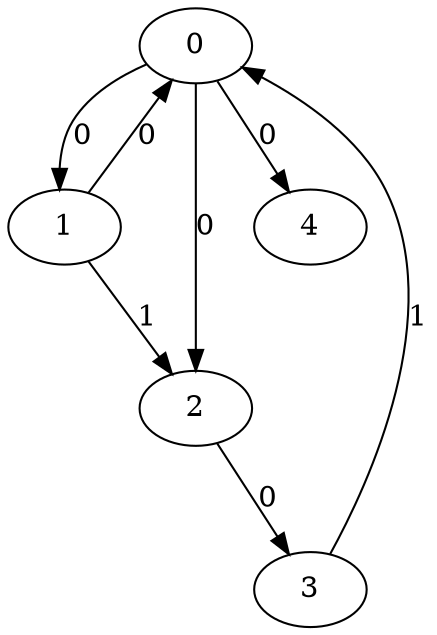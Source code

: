 // Source:161 Canonical: -1 0 0 -1 0 0 -1 1 -1 -1 -1 -1 -1 0 -1 1 -1 -1 -1 -1 -1 -1 -1 -1 -1
digraph HRA_from_161_graph_000 {
  0 -> 1 [label="0"];
  0 -> 2 [label="0"];
  1 -> 0 [label="0"];
  1 -> 2 [label="1"];
  2 -> 3 [label="0"];
  3 -> 0 [label="1"];
  0 -> 4 [label="0"];
}

// Source:161 Canonical: -1 0 0 -1 0 0 -1 1 -1 -1 -1 -1 -1 0 -1 1 -1 -1 -1 -1 0 -1 -1 -1 -1
digraph HRA_from_161_graph_001 {
  0 -> 1 [label="0"];
  0 -> 2 [label="0"];
  1 -> 0 [label="0"];
  1 -> 2 [label="1"];
  2 -> 3 [label="0"];
  3 -> 0 [label="1"];
  0 -> 4 [label="0"];
  4 -> 0 [label="0"];
}

// Source:161 Canonical: -1 0 0 -1 -1 0 -1 1 -1 0 -1 -1 -1 0 -1 1 -1 -1 -1 -1 -1 -1 -1 -1 -1
digraph HRA_from_161_graph_002 {
  0 -> 1 [label="0"];
  0 -> 2 [label="0"];
  1 -> 0 [label="0"];
  1 -> 2 [label="1"];
  2 -> 3 [label="0"];
  3 -> 0 [label="1"];
  1 -> 4 [label="0"];
}

// Source:161 Canonical: -1 0 0 -1 0 0 -1 1 -1 0 -1 -1 -1 0 -1 1 -1 -1 -1 -1 -1 -1 -1 -1 -1
digraph HRA_from_161_graph_003 {
  0 -> 1 [label="0"];
  0 -> 2 [label="0"];
  1 -> 0 [label="0"];
  1 -> 2 [label="1"];
  2 -> 3 [label="0"];
  3 -> 0 [label="1"];
  0 -> 4 [label="0"];
  1 -> 4 [label="0"];
}

// Source:161 Canonical: -1 0 0 -1 -1 0 -1 1 -1 0 -1 -1 -1 0 -1 1 -1 -1 -1 -1 0 -1 -1 -1 -1
digraph HRA_from_161_graph_004 {
  0 -> 1 [label="0"];
  0 -> 2 [label="0"];
  1 -> 0 [label="0"];
  1 -> 2 [label="1"];
  2 -> 3 [label="0"];
  3 -> 0 [label="1"];
  4 -> 0 [label="0"];
  1 -> 4 [label="0"];
}

// Source:161 Canonical: -1 0 0 -1 0 0 -1 1 -1 0 -1 -1 -1 0 -1 1 -1 -1 -1 -1 0 -1 -1 -1 -1
digraph HRA_from_161_graph_005 {
  0 -> 1 [label="0"];
  0 -> 2 [label="0"];
  1 -> 0 [label="0"];
  1 -> 2 [label="1"];
  2 -> 3 [label="0"];
  3 -> 0 [label="1"];
  0 -> 4 [label="0"];
  4 -> 0 [label="0"];
  1 -> 4 [label="0"];
}

// Source:161 Canonical: -1 0 0 -1 0 0 -1 1 -1 -1 -1 -1 -1 0 -1 1 -1 -1 -1 -1 -1 0 -1 -1 -1
digraph HRA_from_161_graph_006 {
  0 -> 1 [label="0"];
  0 -> 2 [label="0"];
  1 -> 0 [label="0"];
  1 -> 2 [label="1"];
  2 -> 3 [label="0"];
  3 -> 0 [label="1"];
  0 -> 4 [label="0"];
  4 -> 1 [label="0"];
}

// Source:161 Canonical: -1 0 0 -1 0 0 -1 1 -1 -1 -1 -1 -1 0 -1 1 -1 -1 -1 -1 0 0 -1 -1 -1
digraph HRA_from_161_graph_007 {
  0 -> 1 [label="0"];
  0 -> 2 [label="0"];
  1 -> 0 [label="0"];
  1 -> 2 [label="1"];
  2 -> 3 [label="0"];
  3 -> 0 [label="1"];
  0 -> 4 [label="0"];
  4 -> 0 [label="0"];
  4 -> 1 [label="0"];
}

// Source:161 Canonical: -1 0 0 -1 -1 0 -1 1 -1 0 -1 -1 -1 0 -1 1 -1 -1 -1 -1 -1 0 -1 -1 -1
digraph HRA_from_161_graph_008 {
  0 -> 1 [label="0"];
  0 -> 2 [label="0"];
  1 -> 0 [label="0"];
  1 -> 2 [label="1"];
  2 -> 3 [label="0"];
  3 -> 0 [label="1"];
  1 -> 4 [label="0"];
  4 -> 1 [label="0"];
}

// Source:161 Canonical: -1 0 0 -1 0 0 -1 1 -1 0 -1 -1 -1 0 -1 1 -1 -1 -1 -1 -1 0 -1 -1 -1
digraph HRA_from_161_graph_009 {
  0 -> 1 [label="0"];
  0 -> 2 [label="0"];
  1 -> 0 [label="0"];
  1 -> 2 [label="1"];
  2 -> 3 [label="0"];
  3 -> 0 [label="1"];
  0 -> 4 [label="0"];
  1 -> 4 [label="0"];
  4 -> 1 [label="0"];
}

// Source:161 Canonical: -1 0 0 -1 -1 0 -1 1 -1 0 -1 -1 -1 0 -1 1 -1 -1 -1 -1 0 0 -1 -1 -1
digraph HRA_from_161_graph_010 {
  0 -> 1 [label="0"];
  0 -> 2 [label="0"];
  1 -> 0 [label="0"];
  1 -> 2 [label="1"];
  2 -> 3 [label="0"];
  3 -> 0 [label="1"];
  4 -> 0 [label="0"];
  1 -> 4 [label="0"];
  4 -> 1 [label="0"];
}

// Source:161 Canonical: -1 0 0 -1 0 0 -1 1 -1 0 -1 -1 -1 0 -1 1 -1 -1 -1 -1 0 0 -1 -1 -1
digraph HRA_from_161_graph_011 {
  0 -> 1 [label="0"];
  0 -> 2 [label="0"];
  1 -> 0 [label="0"];
  1 -> 2 [label="1"];
  2 -> 3 [label="0"];
  3 -> 0 [label="1"];
  0 -> 4 [label="0"];
  4 -> 0 [label="0"];
  1 -> 4 [label="0"];
  4 -> 1 [label="0"];
}

// Source:161 Canonical: -1 0 0 -1 -1 0 -1 1 -1 -1 -1 -1 -1 0 0 1 -1 -1 -1 -1 -1 -1 -1 -1 -1
digraph HRA_from_161_graph_012 {
  0 -> 1 [label="0"];
  0 -> 2 [label="0"];
  1 -> 0 [label="0"];
  1 -> 2 [label="1"];
  2 -> 3 [label="0"];
  3 -> 0 [label="1"];
  2 -> 4 [label="0"];
}

// Source:161 Canonical: -1 0 0 -1 0 0 -1 1 -1 -1 -1 -1 -1 0 0 1 -1 -1 -1 -1 -1 -1 -1 -1 -1
digraph HRA_from_161_graph_013 {
  0 -> 1 [label="0"];
  0 -> 2 [label="0"];
  1 -> 0 [label="0"];
  1 -> 2 [label="1"];
  2 -> 3 [label="0"];
  3 -> 0 [label="1"];
  0 -> 4 [label="0"];
  2 -> 4 [label="0"];
}

// Source:161 Canonical: -1 0 0 -1 -1 0 -1 1 -1 -1 -1 -1 -1 0 0 1 -1 -1 -1 -1 0 -1 -1 -1 -1
digraph HRA_from_161_graph_014 {
  0 -> 1 [label="0"];
  0 -> 2 [label="0"];
  1 -> 0 [label="0"];
  1 -> 2 [label="1"];
  2 -> 3 [label="0"];
  3 -> 0 [label="1"];
  4 -> 0 [label="0"];
  2 -> 4 [label="0"];
}

// Source:161 Canonical: -1 0 0 -1 0 0 -1 1 -1 -1 -1 -1 -1 0 0 1 -1 -1 -1 -1 0 -1 -1 -1 -1
digraph HRA_from_161_graph_015 {
  0 -> 1 [label="0"];
  0 -> 2 [label="0"];
  1 -> 0 [label="0"];
  1 -> 2 [label="1"];
  2 -> 3 [label="0"];
  3 -> 0 [label="1"];
  0 -> 4 [label="0"];
  4 -> 0 [label="0"];
  2 -> 4 [label="0"];
}

// Source:161 Canonical: -1 0 0 -1 -1 0 -1 1 -1 0 -1 -1 -1 0 0 1 -1 -1 -1 -1 -1 -1 -1 -1 -1
digraph HRA_from_161_graph_016 {
  0 -> 1 [label="0"];
  0 -> 2 [label="0"];
  1 -> 0 [label="0"];
  1 -> 2 [label="1"];
  2 -> 3 [label="0"];
  3 -> 0 [label="1"];
  1 -> 4 [label="0"];
  2 -> 4 [label="0"];
}

// Source:161 Canonical: -1 0 0 -1 0 0 -1 1 -1 0 -1 -1 -1 0 0 1 -1 -1 -1 -1 -1 -1 -1 -1 -1
digraph HRA_from_161_graph_017 {
  0 -> 1 [label="0"];
  0 -> 2 [label="0"];
  1 -> 0 [label="0"];
  1 -> 2 [label="1"];
  2 -> 3 [label="0"];
  3 -> 0 [label="1"];
  0 -> 4 [label="0"];
  1 -> 4 [label="0"];
  2 -> 4 [label="0"];
}

// Source:161 Canonical: -1 0 0 -1 -1 0 -1 1 -1 0 -1 -1 -1 0 0 1 -1 -1 -1 -1 0 -1 -1 -1 -1
digraph HRA_from_161_graph_018 {
  0 -> 1 [label="0"];
  0 -> 2 [label="0"];
  1 -> 0 [label="0"];
  1 -> 2 [label="1"];
  2 -> 3 [label="0"];
  3 -> 0 [label="1"];
  4 -> 0 [label="0"];
  1 -> 4 [label="0"];
  2 -> 4 [label="0"];
}

// Source:161 Canonical: -1 0 0 -1 0 0 -1 1 -1 0 -1 -1 -1 0 0 1 -1 -1 -1 -1 0 -1 -1 -1 -1
digraph HRA_from_161_graph_019 {
  0 -> 1 [label="0"];
  0 -> 2 [label="0"];
  1 -> 0 [label="0"];
  1 -> 2 [label="1"];
  2 -> 3 [label="0"];
  3 -> 0 [label="1"];
  0 -> 4 [label="0"];
  4 -> 0 [label="0"];
  1 -> 4 [label="0"];
  2 -> 4 [label="0"];
}

// Source:161 Canonical: -1 0 0 -1 -1 0 -1 1 -1 -1 -1 -1 -1 0 0 1 -1 -1 -1 -1 -1 0 -1 -1 -1
digraph HRA_from_161_graph_020 {
  0 -> 1 [label="0"];
  0 -> 2 [label="0"];
  1 -> 0 [label="0"];
  1 -> 2 [label="1"];
  2 -> 3 [label="0"];
  3 -> 0 [label="1"];
  4 -> 1 [label="0"];
  2 -> 4 [label="0"];
}

// Source:161 Canonical: -1 0 0 -1 0 0 -1 1 -1 -1 -1 -1 -1 0 0 1 -1 -1 -1 -1 -1 0 -1 -1 -1
digraph HRA_from_161_graph_021 {
  0 -> 1 [label="0"];
  0 -> 2 [label="0"];
  1 -> 0 [label="0"];
  1 -> 2 [label="1"];
  2 -> 3 [label="0"];
  3 -> 0 [label="1"];
  0 -> 4 [label="0"];
  4 -> 1 [label="0"];
  2 -> 4 [label="0"];
}

// Source:161 Canonical: -1 0 0 -1 -1 0 -1 1 -1 -1 -1 -1 -1 0 0 1 -1 -1 -1 -1 0 0 -1 -1 -1
digraph HRA_from_161_graph_022 {
  0 -> 1 [label="0"];
  0 -> 2 [label="0"];
  1 -> 0 [label="0"];
  1 -> 2 [label="1"];
  2 -> 3 [label="0"];
  3 -> 0 [label="1"];
  4 -> 0 [label="0"];
  4 -> 1 [label="0"];
  2 -> 4 [label="0"];
}

// Source:161 Canonical: -1 0 0 -1 0 0 -1 1 -1 -1 -1 -1 -1 0 0 1 -1 -1 -1 -1 0 0 -1 -1 -1
digraph HRA_from_161_graph_023 {
  0 -> 1 [label="0"];
  0 -> 2 [label="0"];
  1 -> 0 [label="0"];
  1 -> 2 [label="1"];
  2 -> 3 [label="0"];
  3 -> 0 [label="1"];
  0 -> 4 [label="0"];
  4 -> 0 [label="0"];
  4 -> 1 [label="0"];
  2 -> 4 [label="0"];
}

// Source:161 Canonical: -1 0 0 -1 -1 0 -1 1 -1 0 -1 -1 -1 0 0 1 -1 -1 -1 -1 -1 0 -1 -1 -1
digraph HRA_from_161_graph_024 {
  0 -> 1 [label="0"];
  0 -> 2 [label="0"];
  1 -> 0 [label="0"];
  1 -> 2 [label="1"];
  2 -> 3 [label="0"];
  3 -> 0 [label="1"];
  1 -> 4 [label="0"];
  4 -> 1 [label="0"];
  2 -> 4 [label="0"];
}

// Source:161 Canonical: -1 0 0 -1 0 0 -1 1 -1 0 -1 -1 -1 0 0 1 -1 -1 -1 -1 -1 0 -1 -1 -1
digraph HRA_from_161_graph_025 {
  0 -> 1 [label="0"];
  0 -> 2 [label="0"];
  1 -> 0 [label="0"];
  1 -> 2 [label="1"];
  2 -> 3 [label="0"];
  3 -> 0 [label="1"];
  0 -> 4 [label="0"];
  1 -> 4 [label="0"];
  4 -> 1 [label="0"];
  2 -> 4 [label="0"];
}

// Source:161 Canonical: -1 0 0 -1 -1 0 -1 1 -1 0 -1 -1 -1 0 0 1 -1 -1 -1 -1 0 0 -1 -1 -1
digraph HRA_from_161_graph_026 {
  0 -> 1 [label="0"];
  0 -> 2 [label="0"];
  1 -> 0 [label="0"];
  1 -> 2 [label="1"];
  2 -> 3 [label="0"];
  3 -> 0 [label="1"];
  4 -> 0 [label="0"];
  1 -> 4 [label="0"];
  4 -> 1 [label="0"];
  2 -> 4 [label="0"];
}

// Source:161 Canonical: -1 0 0 -1 0 0 -1 1 -1 0 -1 -1 -1 0 0 1 -1 -1 -1 -1 0 0 -1 -1 -1
digraph HRA_from_161_graph_027 {
  0 -> 1 [label="0"];
  0 -> 2 [label="0"];
  1 -> 0 [label="0"];
  1 -> 2 [label="1"];
  2 -> 3 [label="0"];
  3 -> 0 [label="1"];
  0 -> 4 [label="0"];
  4 -> 0 [label="0"];
  1 -> 4 [label="0"];
  4 -> 1 [label="0"];
  2 -> 4 [label="0"];
}

// Source:161 Canonical: -1 0 0 -1 0 0 -1 1 -1 -1 -1 -1 -1 0 -1 1 -1 -1 -1 -1 -1 -1 0 -1 -1
digraph HRA_from_161_graph_028 {
  0 -> 1 [label="0"];
  0 -> 2 [label="0"];
  1 -> 0 [label="0"];
  1 -> 2 [label="1"];
  2 -> 3 [label="0"];
  3 -> 0 [label="1"];
  0 -> 4 [label="0"];
  4 -> 2 [label="0"];
}

// Source:161 Canonical: -1 0 0 -1 0 0 -1 1 -1 -1 -1 -1 -1 0 -1 1 -1 -1 -1 -1 0 -1 0 -1 -1
digraph HRA_from_161_graph_029 {
  0 -> 1 [label="0"];
  0 -> 2 [label="0"];
  1 -> 0 [label="0"];
  1 -> 2 [label="1"];
  2 -> 3 [label="0"];
  3 -> 0 [label="1"];
  0 -> 4 [label="0"];
  4 -> 0 [label="0"];
  4 -> 2 [label="0"];
}

// Source:161 Canonical: -1 0 0 -1 -1 0 -1 1 -1 0 -1 -1 -1 0 -1 1 -1 -1 -1 -1 -1 -1 0 -1 -1
digraph HRA_from_161_graph_030 {
  0 -> 1 [label="0"];
  0 -> 2 [label="0"];
  1 -> 0 [label="0"];
  1 -> 2 [label="1"];
  2 -> 3 [label="0"];
  3 -> 0 [label="1"];
  1 -> 4 [label="0"];
  4 -> 2 [label="0"];
}

// Source:161 Canonical: -1 0 0 -1 0 0 -1 1 -1 0 -1 -1 -1 0 -1 1 -1 -1 -1 -1 -1 -1 0 -1 -1
digraph HRA_from_161_graph_031 {
  0 -> 1 [label="0"];
  0 -> 2 [label="0"];
  1 -> 0 [label="0"];
  1 -> 2 [label="1"];
  2 -> 3 [label="0"];
  3 -> 0 [label="1"];
  0 -> 4 [label="0"];
  1 -> 4 [label="0"];
  4 -> 2 [label="0"];
}

// Source:161 Canonical: -1 0 0 -1 -1 0 -1 1 -1 0 -1 -1 -1 0 -1 1 -1 -1 -1 -1 0 -1 0 -1 -1
digraph HRA_from_161_graph_032 {
  0 -> 1 [label="0"];
  0 -> 2 [label="0"];
  1 -> 0 [label="0"];
  1 -> 2 [label="1"];
  2 -> 3 [label="0"];
  3 -> 0 [label="1"];
  4 -> 0 [label="0"];
  1 -> 4 [label="0"];
  4 -> 2 [label="0"];
}

// Source:161 Canonical: -1 0 0 -1 0 0 -1 1 -1 0 -1 -1 -1 0 -1 1 -1 -1 -1 -1 0 -1 0 -1 -1
digraph HRA_from_161_graph_033 {
  0 -> 1 [label="0"];
  0 -> 2 [label="0"];
  1 -> 0 [label="0"];
  1 -> 2 [label="1"];
  2 -> 3 [label="0"];
  3 -> 0 [label="1"];
  0 -> 4 [label="0"];
  4 -> 0 [label="0"];
  1 -> 4 [label="0"];
  4 -> 2 [label="0"];
}

// Source:161 Canonical: -1 0 0 -1 0 0 -1 1 -1 -1 -1 -1 -1 0 -1 1 -1 -1 -1 -1 -1 0 0 -1 -1
digraph HRA_from_161_graph_034 {
  0 -> 1 [label="0"];
  0 -> 2 [label="0"];
  1 -> 0 [label="0"];
  1 -> 2 [label="1"];
  2 -> 3 [label="0"];
  3 -> 0 [label="1"];
  0 -> 4 [label="0"];
  4 -> 1 [label="0"];
  4 -> 2 [label="0"];
}

// Source:161 Canonical: -1 0 0 -1 0 0 -1 1 -1 -1 -1 -1 -1 0 -1 1 -1 -1 -1 -1 0 0 0 -1 -1
digraph HRA_from_161_graph_035 {
  0 -> 1 [label="0"];
  0 -> 2 [label="0"];
  1 -> 0 [label="0"];
  1 -> 2 [label="1"];
  2 -> 3 [label="0"];
  3 -> 0 [label="1"];
  0 -> 4 [label="0"];
  4 -> 0 [label="0"];
  4 -> 1 [label="0"];
  4 -> 2 [label="0"];
}

// Source:161 Canonical: -1 0 0 -1 -1 0 -1 1 -1 0 -1 -1 -1 0 -1 1 -1 -1 -1 -1 -1 0 0 -1 -1
digraph HRA_from_161_graph_036 {
  0 -> 1 [label="0"];
  0 -> 2 [label="0"];
  1 -> 0 [label="0"];
  1 -> 2 [label="1"];
  2 -> 3 [label="0"];
  3 -> 0 [label="1"];
  1 -> 4 [label="0"];
  4 -> 1 [label="0"];
  4 -> 2 [label="0"];
}

// Source:161 Canonical: -1 0 0 -1 0 0 -1 1 -1 0 -1 -1 -1 0 -1 1 -1 -1 -1 -1 -1 0 0 -1 -1
digraph HRA_from_161_graph_037 {
  0 -> 1 [label="0"];
  0 -> 2 [label="0"];
  1 -> 0 [label="0"];
  1 -> 2 [label="1"];
  2 -> 3 [label="0"];
  3 -> 0 [label="1"];
  0 -> 4 [label="0"];
  1 -> 4 [label="0"];
  4 -> 1 [label="0"];
  4 -> 2 [label="0"];
}

// Source:161 Canonical: -1 0 0 -1 -1 0 -1 1 -1 0 -1 -1 -1 0 -1 1 -1 -1 -1 -1 0 0 0 -1 -1
digraph HRA_from_161_graph_038 {
  0 -> 1 [label="0"];
  0 -> 2 [label="0"];
  1 -> 0 [label="0"];
  1 -> 2 [label="1"];
  2 -> 3 [label="0"];
  3 -> 0 [label="1"];
  4 -> 0 [label="0"];
  1 -> 4 [label="0"];
  4 -> 1 [label="0"];
  4 -> 2 [label="0"];
}

// Source:161 Canonical: -1 0 0 -1 0 0 -1 1 -1 0 -1 -1 -1 0 -1 1 -1 -1 -1 -1 0 0 0 -1 -1
digraph HRA_from_161_graph_039 {
  0 -> 1 [label="0"];
  0 -> 2 [label="0"];
  1 -> 0 [label="0"];
  1 -> 2 [label="1"];
  2 -> 3 [label="0"];
  3 -> 0 [label="1"];
  0 -> 4 [label="0"];
  4 -> 0 [label="0"];
  1 -> 4 [label="0"];
  4 -> 1 [label="0"];
  4 -> 2 [label="0"];
}

// Source:161 Canonical: -1 0 0 -1 -1 0 -1 1 -1 -1 -1 -1 -1 0 0 1 -1 -1 -1 -1 -1 -1 0 -1 -1
digraph HRA_from_161_graph_040 {
  0 -> 1 [label="0"];
  0 -> 2 [label="0"];
  1 -> 0 [label="0"];
  1 -> 2 [label="1"];
  2 -> 3 [label="0"];
  3 -> 0 [label="1"];
  2 -> 4 [label="0"];
  4 -> 2 [label="0"];
}

// Source:161 Canonical: -1 0 0 -1 0 0 -1 1 -1 -1 -1 -1 -1 0 0 1 -1 -1 -1 -1 -1 -1 0 -1 -1
digraph HRA_from_161_graph_041 {
  0 -> 1 [label="0"];
  0 -> 2 [label="0"];
  1 -> 0 [label="0"];
  1 -> 2 [label="1"];
  2 -> 3 [label="0"];
  3 -> 0 [label="1"];
  0 -> 4 [label="0"];
  2 -> 4 [label="0"];
  4 -> 2 [label="0"];
}

// Source:161 Canonical: -1 0 0 -1 -1 0 -1 1 -1 -1 -1 -1 -1 0 0 1 -1 -1 -1 -1 0 -1 0 -1 -1
digraph HRA_from_161_graph_042 {
  0 -> 1 [label="0"];
  0 -> 2 [label="0"];
  1 -> 0 [label="0"];
  1 -> 2 [label="1"];
  2 -> 3 [label="0"];
  3 -> 0 [label="1"];
  4 -> 0 [label="0"];
  2 -> 4 [label="0"];
  4 -> 2 [label="0"];
}

// Source:161 Canonical: -1 0 0 -1 0 0 -1 1 -1 -1 -1 -1 -1 0 0 1 -1 -1 -1 -1 0 -1 0 -1 -1
digraph HRA_from_161_graph_043 {
  0 -> 1 [label="0"];
  0 -> 2 [label="0"];
  1 -> 0 [label="0"];
  1 -> 2 [label="1"];
  2 -> 3 [label="0"];
  3 -> 0 [label="1"];
  0 -> 4 [label="0"];
  4 -> 0 [label="0"];
  2 -> 4 [label="0"];
  4 -> 2 [label="0"];
}

// Source:161 Canonical: -1 0 0 -1 -1 0 -1 1 -1 0 -1 -1 -1 0 0 1 -1 -1 -1 -1 -1 -1 0 -1 -1
digraph HRA_from_161_graph_044 {
  0 -> 1 [label="0"];
  0 -> 2 [label="0"];
  1 -> 0 [label="0"];
  1 -> 2 [label="1"];
  2 -> 3 [label="0"];
  3 -> 0 [label="1"];
  1 -> 4 [label="0"];
  2 -> 4 [label="0"];
  4 -> 2 [label="0"];
}

// Source:161 Canonical: -1 0 0 -1 0 0 -1 1 -1 0 -1 -1 -1 0 0 1 -1 -1 -1 -1 -1 -1 0 -1 -1
digraph HRA_from_161_graph_045 {
  0 -> 1 [label="0"];
  0 -> 2 [label="0"];
  1 -> 0 [label="0"];
  1 -> 2 [label="1"];
  2 -> 3 [label="0"];
  3 -> 0 [label="1"];
  0 -> 4 [label="0"];
  1 -> 4 [label="0"];
  2 -> 4 [label="0"];
  4 -> 2 [label="0"];
}

// Source:161 Canonical: -1 0 0 -1 -1 0 -1 1 -1 0 -1 -1 -1 0 0 1 -1 -1 -1 -1 0 -1 0 -1 -1
digraph HRA_from_161_graph_046 {
  0 -> 1 [label="0"];
  0 -> 2 [label="0"];
  1 -> 0 [label="0"];
  1 -> 2 [label="1"];
  2 -> 3 [label="0"];
  3 -> 0 [label="1"];
  4 -> 0 [label="0"];
  1 -> 4 [label="0"];
  2 -> 4 [label="0"];
  4 -> 2 [label="0"];
}

// Source:161 Canonical: -1 0 0 -1 0 0 -1 1 -1 0 -1 -1 -1 0 0 1 -1 -1 -1 -1 0 -1 0 -1 -1
digraph HRA_from_161_graph_047 {
  0 -> 1 [label="0"];
  0 -> 2 [label="0"];
  1 -> 0 [label="0"];
  1 -> 2 [label="1"];
  2 -> 3 [label="0"];
  3 -> 0 [label="1"];
  0 -> 4 [label="0"];
  4 -> 0 [label="0"];
  1 -> 4 [label="0"];
  2 -> 4 [label="0"];
  4 -> 2 [label="0"];
}

// Source:161 Canonical: -1 0 0 -1 -1 0 -1 1 -1 -1 -1 -1 -1 0 0 1 -1 -1 -1 -1 -1 0 0 -1 -1
digraph HRA_from_161_graph_048 {
  0 -> 1 [label="0"];
  0 -> 2 [label="0"];
  1 -> 0 [label="0"];
  1 -> 2 [label="1"];
  2 -> 3 [label="0"];
  3 -> 0 [label="1"];
  4 -> 1 [label="0"];
  2 -> 4 [label="0"];
  4 -> 2 [label="0"];
}

// Source:161 Canonical: -1 0 0 -1 0 0 -1 1 -1 -1 -1 -1 -1 0 0 1 -1 -1 -1 -1 -1 0 0 -1 -1
digraph HRA_from_161_graph_049 {
  0 -> 1 [label="0"];
  0 -> 2 [label="0"];
  1 -> 0 [label="0"];
  1 -> 2 [label="1"];
  2 -> 3 [label="0"];
  3 -> 0 [label="1"];
  0 -> 4 [label="0"];
  4 -> 1 [label="0"];
  2 -> 4 [label="0"];
  4 -> 2 [label="0"];
}

// Source:161 Canonical: -1 0 0 -1 -1 0 -1 1 -1 -1 -1 -1 -1 0 0 1 -1 -1 -1 -1 0 0 0 -1 -1
digraph HRA_from_161_graph_050 {
  0 -> 1 [label="0"];
  0 -> 2 [label="0"];
  1 -> 0 [label="0"];
  1 -> 2 [label="1"];
  2 -> 3 [label="0"];
  3 -> 0 [label="1"];
  4 -> 0 [label="0"];
  4 -> 1 [label="0"];
  2 -> 4 [label="0"];
  4 -> 2 [label="0"];
}

// Source:161 Canonical: -1 0 0 -1 0 0 -1 1 -1 -1 -1 -1 -1 0 0 1 -1 -1 -1 -1 0 0 0 -1 -1
digraph HRA_from_161_graph_051 {
  0 -> 1 [label="0"];
  0 -> 2 [label="0"];
  1 -> 0 [label="0"];
  1 -> 2 [label="1"];
  2 -> 3 [label="0"];
  3 -> 0 [label="1"];
  0 -> 4 [label="0"];
  4 -> 0 [label="0"];
  4 -> 1 [label="0"];
  2 -> 4 [label="0"];
  4 -> 2 [label="0"];
}

// Source:161 Canonical: -1 0 0 -1 -1 0 -1 1 -1 0 -1 -1 -1 0 0 1 -1 -1 -1 -1 -1 0 0 -1 -1
digraph HRA_from_161_graph_052 {
  0 -> 1 [label="0"];
  0 -> 2 [label="0"];
  1 -> 0 [label="0"];
  1 -> 2 [label="1"];
  2 -> 3 [label="0"];
  3 -> 0 [label="1"];
  1 -> 4 [label="0"];
  4 -> 1 [label="0"];
  2 -> 4 [label="0"];
  4 -> 2 [label="0"];
}

// Source:161 Canonical: -1 0 0 -1 0 0 -1 1 -1 0 -1 -1 -1 0 0 1 -1 -1 -1 -1 -1 0 0 -1 -1
digraph HRA_from_161_graph_053 {
  0 -> 1 [label="0"];
  0 -> 2 [label="0"];
  1 -> 0 [label="0"];
  1 -> 2 [label="1"];
  2 -> 3 [label="0"];
  3 -> 0 [label="1"];
  0 -> 4 [label="0"];
  1 -> 4 [label="0"];
  4 -> 1 [label="0"];
  2 -> 4 [label="0"];
  4 -> 2 [label="0"];
}

// Source:161 Canonical: -1 0 0 -1 -1 0 -1 1 -1 0 -1 -1 -1 0 0 1 -1 -1 -1 -1 0 0 0 -1 -1
digraph HRA_from_161_graph_054 {
  0 -> 1 [label="0"];
  0 -> 2 [label="0"];
  1 -> 0 [label="0"];
  1 -> 2 [label="1"];
  2 -> 3 [label="0"];
  3 -> 0 [label="1"];
  4 -> 0 [label="0"];
  1 -> 4 [label="0"];
  4 -> 1 [label="0"];
  2 -> 4 [label="0"];
  4 -> 2 [label="0"];
}

// Source:161 Canonical: -1 0 0 -1 0 0 -1 1 -1 0 -1 -1 -1 0 0 1 -1 -1 -1 -1 0 0 0 -1 -1
digraph HRA_from_161_graph_055 {
  0 -> 1 [label="0"];
  0 -> 2 [label="0"];
  1 -> 0 [label="0"];
  1 -> 2 [label="1"];
  2 -> 3 [label="0"];
  3 -> 0 [label="1"];
  0 -> 4 [label="0"];
  4 -> 0 [label="0"];
  1 -> 4 [label="0"];
  4 -> 1 [label="0"];
  2 -> 4 [label="0"];
  4 -> 2 [label="0"];
}

// Source:161 Canonical: -1 0 0 -1 -1 0 -1 1 -1 -1 -1 -1 -1 0 -1 1 -1 -1 -1 0 -1 -1 -1 -1 -1
digraph HRA_from_161_graph_056 {
  0 -> 1 [label="0"];
  0 -> 2 [label="0"];
  1 -> 0 [label="0"];
  1 -> 2 [label="1"];
  2 -> 3 [label="0"];
  3 -> 0 [label="1"];
  3 -> 4 [label="0"];
}

// Source:161 Canonical: -1 0 0 -1 0 0 -1 1 -1 -1 -1 -1 -1 0 -1 1 -1 -1 -1 0 -1 -1 -1 -1 -1
digraph HRA_from_161_graph_057 {
  0 -> 1 [label="0"];
  0 -> 2 [label="0"];
  1 -> 0 [label="0"];
  1 -> 2 [label="1"];
  2 -> 3 [label="0"];
  3 -> 0 [label="1"];
  0 -> 4 [label="0"];
  3 -> 4 [label="0"];
}

// Source:161 Canonical: -1 0 0 -1 -1 0 -1 1 -1 -1 -1 -1 -1 0 -1 1 -1 -1 -1 0 0 -1 -1 -1 -1
digraph HRA_from_161_graph_058 {
  0 -> 1 [label="0"];
  0 -> 2 [label="0"];
  1 -> 0 [label="0"];
  1 -> 2 [label="1"];
  2 -> 3 [label="0"];
  3 -> 0 [label="1"];
  4 -> 0 [label="0"];
  3 -> 4 [label="0"];
}

// Source:161 Canonical: -1 0 0 -1 0 0 -1 1 -1 -1 -1 -1 -1 0 -1 1 -1 -1 -1 0 0 -1 -1 -1 -1
digraph HRA_from_161_graph_059 {
  0 -> 1 [label="0"];
  0 -> 2 [label="0"];
  1 -> 0 [label="0"];
  1 -> 2 [label="1"];
  2 -> 3 [label="0"];
  3 -> 0 [label="1"];
  0 -> 4 [label="0"];
  4 -> 0 [label="0"];
  3 -> 4 [label="0"];
}

// Source:161 Canonical: -1 0 0 -1 -1 0 -1 1 -1 0 -1 -1 -1 0 -1 1 -1 -1 -1 0 -1 -1 -1 -1 -1
digraph HRA_from_161_graph_060 {
  0 -> 1 [label="0"];
  0 -> 2 [label="0"];
  1 -> 0 [label="0"];
  1 -> 2 [label="1"];
  2 -> 3 [label="0"];
  3 -> 0 [label="1"];
  1 -> 4 [label="0"];
  3 -> 4 [label="0"];
}

// Source:161 Canonical: -1 0 0 -1 0 0 -1 1 -1 0 -1 -1 -1 0 -1 1 -1 -1 -1 0 -1 -1 -1 -1 -1
digraph HRA_from_161_graph_061 {
  0 -> 1 [label="0"];
  0 -> 2 [label="0"];
  1 -> 0 [label="0"];
  1 -> 2 [label="1"];
  2 -> 3 [label="0"];
  3 -> 0 [label="1"];
  0 -> 4 [label="0"];
  1 -> 4 [label="0"];
  3 -> 4 [label="0"];
}

// Source:161 Canonical: -1 0 0 -1 -1 0 -1 1 -1 0 -1 -1 -1 0 -1 1 -1 -1 -1 0 0 -1 -1 -1 -1
digraph HRA_from_161_graph_062 {
  0 -> 1 [label="0"];
  0 -> 2 [label="0"];
  1 -> 0 [label="0"];
  1 -> 2 [label="1"];
  2 -> 3 [label="0"];
  3 -> 0 [label="1"];
  4 -> 0 [label="0"];
  1 -> 4 [label="0"];
  3 -> 4 [label="0"];
}

// Source:161 Canonical: -1 0 0 -1 0 0 -1 1 -1 0 -1 -1 -1 0 -1 1 -1 -1 -1 0 0 -1 -1 -1 -1
digraph HRA_from_161_graph_063 {
  0 -> 1 [label="0"];
  0 -> 2 [label="0"];
  1 -> 0 [label="0"];
  1 -> 2 [label="1"];
  2 -> 3 [label="0"];
  3 -> 0 [label="1"];
  0 -> 4 [label="0"];
  4 -> 0 [label="0"];
  1 -> 4 [label="0"];
  3 -> 4 [label="0"];
}

// Source:161 Canonical: -1 0 0 -1 -1 0 -1 1 -1 -1 -1 -1 -1 0 -1 1 -1 -1 -1 0 -1 0 -1 -1 -1
digraph HRA_from_161_graph_064 {
  0 -> 1 [label="0"];
  0 -> 2 [label="0"];
  1 -> 0 [label="0"];
  1 -> 2 [label="1"];
  2 -> 3 [label="0"];
  3 -> 0 [label="1"];
  4 -> 1 [label="0"];
  3 -> 4 [label="0"];
}

// Source:161 Canonical: -1 0 0 -1 0 0 -1 1 -1 -1 -1 -1 -1 0 -1 1 -1 -1 -1 0 -1 0 -1 -1 -1
digraph HRA_from_161_graph_065 {
  0 -> 1 [label="0"];
  0 -> 2 [label="0"];
  1 -> 0 [label="0"];
  1 -> 2 [label="1"];
  2 -> 3 [label="0"];
  3 -> 0 [label="1"];
  0 -> 4 [label="0"];
  4 -> 1 [label="0"];
  3 -> 4 [label="0"];
}

// Source:161 Canonical: -1 0 0 -1 -1 0 -1 1 -1 -1 -1 -1 -1 0 -1 1 -1 -1 -1 0 0 0 -1 -1 -1
digraph HRA_from_161_graph_066 {
  0 -> 1 [label="0"];
  0 -> 2 [label="0"];
  1 -> 0 [label="0"];
  1 -> 2 [label="1"];
  2 -> 3 [label="0"];
  3 -> 0 [label="1"];
  4 -> 0 [label="0"];
  4 -> 1 [label="0"];
  3 -> 4 [label="0"];
}

// Source:161 Canonical: -1 0 0 -1 0 0 -1 1 -1 -1 -1 -1 -1 0 -1 1 -1 -1 -1 0 0 0 -1 -1 -1
digraph HRA_from_161_graph_067 {
  0 -> 1 [label="0"];
  0 -> 2 [label="0"];
  1 -> 0 [label="0"];
  1 -> 2 [label="1"];
  2 -> 3 [label="0"];
  3 -> 0 [label="1"];
  0 -> 4 [label="0"];
  4 -> 0 [label="0"];
  4 -> 1 [label="0"];
  3 -> 4 [label="0"];
}

// Source:161 Canonical: -1 0 0 -1 -1 0 -1 1 -1 0 -1 -1 -1 0 -1 1 -1 -1 -1 0 -1 0 -1 -1 -1
digraph HRA_from_161_graph_068 {
  0 -> 1 [label="0"];
  0 -> 2 [label="0"];
  1 -> 0 [label="0"];
  1 -> 2 [label="1"];
  2 -> 3 [label="0"];
  3 -> 0 [label="1"];
  1 -> 4 [label="0"];
  4 -> 1 [label="0"];
  3 -> 4 [label="0"];
}

// Source:161 Canonical: -1 0 0 -1 0 0 -1 1 -1 0 -1 -1 -1 0 -1 1 -1 -1 -1 0 -1 0 -1 -1 -1
digraph HRA_from_161_graph_069 {
  0 -> 1 [label="0"];
  0 -> 2 [label="0"];
  1 -> 0 [label="0"];
  1 -> 2 [label="1"];
  2 -> 3 [label="0"];
  3 -> 0 [label="1"];
  0 -> 4 [label="0"];
  1 -> 4 [label="0"];
  4 -> 1 [label="0"];
  3 -> 4 [label="0"];
}

// Source:161 Canonical: -1 0 0 -1 -1 0 -1 1 -1 0 -1 -1 -1 0 -1 1 -1 -1 -1 0 0 0 -1 -1 -1
digraph HRA_from_161_graph_070 {
  0 -> 1 [label="0"];
  0 -> 2 [label="0"];
  1 -> 0 [label="0"];
  1 -> 2 [label="1"];
  2 -> 3 [label="0"];
  3 -> 0 [label="1"];
  4 -> 0 [label="0"];
  1 -> 4 [label="0"];
  4 -> 1 [label="0"];
  3 -> 4 [label="0"];
}

// Source:161 Canonical: -1 0 0 -1 0 0 -1 1 -1 0 -1 -1 -1 0 -1 1 -1 -1 -1 0 0 0 -1 -1 -1
digraph HRA_from_161_graph_071 {
  0 -> 1 [label="0"];
  0 -> 2 [label="0"];
  1 -> 0 [label="0"];
  1 -> 2 [label="1"];
  2 -> 3 [label="0"];
  3 -> 0 [label="1"];
  0 -> 4 [label="0"];
  4 -> 0 [label="0"];
  1 -> 4 [label="0"];
  4 -> 1 [label="0"];
  3 -> 4 [label="0"];
}

// Source:161 Canonical: -1 0 0 -1 -1 0 -1 1 -1 -1 -1 -1 -1 0 0 1 -1 -1 -1 0 -1 -1 -1 -1 -1
digraph HRA_from_161_graph_072 {
  0 -> 1 [label="0"];
  0 -> 2 [label="0"];
  1 -> 0 [label="0"];
  1 -> 2 [label="1"];
  2 -> 3 [label="0"];
  3 -> 0 [label="1"];
  2 -> 4 [label="0"];
  3 -> 4 [label="0"];
}

// Source:161 Canonical: -1 0 0 -1 0 0 -1 1 -1 -1 -1 -1 -1 0 0 1 -1 -1 -1 0 -1 -1 -1 -1 -1
digraph HRA_from_161_graph_073 {
  0 -> 1 [label="0"];
  0 -> 2 [label="0"];
  1 -> 0 [label="0"];
  1 -> 2 [label="1"];
  2 -> 3 [label="0"];
  3 -> 0 [label="1"];
  0 -> 4 [label="0"];
  2 -> 4 [label="0"];
  3 -> 4 [label="0"];
}

// Source:161 Canonical: -1 0 0 -1 -1 0 -1 1 -1 -1 -1 -1 -1 0 0 1 -1 -1 -1 0 0 -1 -1 -1 -1
digraph HRA_from_161_graph_074 {
  0 -> 1 [label="0"];
  0 -> 2 [label="0"];
  1 -> 0 [label="0"];
  1 -> 2 [label="1"];
  2 -> 3 [label="0"];
  3 -> 0 [label="1"];
  4 -> 0 [label="0"];
  2 -> 4 [label="0"];
  3 -> 4 [label="0"];
}

// Source:161 Canonical: -1 0 0 -1 0 0 -1 1 -1 -1 -1 -1 -1 0 0 1 -1 -1 -1 0 0 -1 -1 -1 -1
digraph HRA_from_161_graph_075 {
  0 -> 1 [label="0"];
  0 -> 2 [label="0"];
  1 -> 0 [label="0"];
  1 -> 2 [label="1"];
  2 -> 3 [label="0"];
  3 -> 0 [label="1"];
  0 -> 4 [label="0"];
  4 -> 0 [label="0"];
  2 -> 4 [label="0"];
  3 -> 4 [label="0"];
}

// Source:161 Canonical: -1 0 0 -1 -1 0 -1 1 -1 0 -1 -1 -1 0 0 1 -1 -1 -1 0 -1 -1 -1 -1 -1
digraph HRA_from_161_graph_076 {
  0 -> 1 [label="0"];
  0 -> 2 [label="0"];
  1 -> 0 [label="0"];
  1 -> 2 [label="1"];
  2 -> 3 [label="0"];
  3 -> 0 [label="1"];
  1 -> 4 [label="0"];
  2 -> 4 [label="0"];
  3 -> 4 [label="0"];
}

// Source:161 Canonical: -1 0 0 -1 0 0 -1 1 -1 0 -1 -1 -1 0 0 1 -1 -1 -1 0 -1 -1 -1 -1 -1
digraph HRA_from_161_graph_077 {
  0 -> 1 [label="0"];
  0 -> 2 [label="0"];
  1 -> 0 [label="0"];
  1 -> 2 [label="1"];
  2 -> 3 [label="0"];
  3 -> 0 [label="1"];
  0 -> 4 [label="0"];
  1 -> 4 [label="0"];
  2 -> 4 [label="0"];
  3 -> 4 [label="0"];
}

// Source:161 Canonical: -1 0 0 -1 -1 0 -1 1 -1 0 -1 -1 -1 0 0 1 -1 -1 -1 0 0 -1 -1 -1 -1
digraph HRA_from_161_graph_078 {
  0 -> 1 [label="0"];
  0 -> 2 [label="0"];
  1 -> 0 [label="0"];
  1 -> 2 [label="1"];
  2 -> 3 [label="0"];
  3 -> 0 [label="1"];
  4 -> 0 [label="0"];
  1 -> 4 [label="0"];
  2 -> 4 [label="0"];
  3 -> 4 [label="0"];
}

// Source:161 Canonical: -1 0 0 -1 0 0 -1 1 -1 0 -1 -1 -1 0 0 1 -1 -1 -1 0 0 -1 -1 -1 -1
digraph HRA_from_161_graph_079 {
  0 -> 1 [label="0"];
  0 -> 2 [label="0"];
  1 -> 0 [label="0"];
  1 -> 2 [label="1"];
  2 -> 3 [label="0"];
  3 -> 0 [label="1"];
  0 -> 4 [label="0"];
  4 -> 0 [label="0"];
  1 -> 4 [label="0"];
  2 -> 4 [label="0"];
  3 -> 4 [label="0"];
}

// Source:161 Canonical: -1 0 0 -1 -1 0 -1 1 -1 -1 -1 -1 -1 0 0 1 -1 -1 -1 0 -1 0 -1 -1 -1
digraph HRA_from_161_graph_080 {
  0 -> 1 [label="0"];
  0 -> 2 [label="0"];
  1 -> 0 [label="0"];
  1 -> 2 [label="1"];
  2 -> 3 [label="0"];
  3 -> 0 [label="1"];
  4 -> 1 [label="0"];
  2 -> 4 [label="0"];
  3 -> 4 [label="0"];
}

// Source:161 Canonical: -1 0 0 -1 0 0 -1 1 -1 -1 -1 -1 -1 0 0 1 -1 -1 -1 0 -1 0 -1 -1 -1
digraph HRA_from_161_graph_081 {
  0 -> 1 [label="0"];
  0 -> 2 [label="0"];
  1 -> 0 [label="0"];
  1 -> 2 [label="1"];
  2 -> 3 [label="0"];
  3 -> 0 [label="1"];
  0 -> 4 [label="0"];
  4 -> 1 [label="0"];
  2 -> 4 [label="0"];
  3 -> 4 [label="0"];
}

// Source:161 Canonical: -1 0 0 -1 -1 0 -1 1 -1 -1 -1 -1 -1 0 0 1 -1 -1 -1 0 0 0 -1 -1 -1
digraph HRA_from_161_graph_082 {
  0 -> 1 [label="0"];
  0 -> 2 [label="0"];
  1 -> 0 [label="0"];
  1 -> 2 [label="1"];
  2 -> 3 [label="0"];
  3 -> 0 [label="1"];
  4 -> 0 [label="0"];
  4 -> 1 [label="0"];
  2 -> 4 [label="0"];
  3 -> 4 [label="0"];
}

// Source:161 Canonical: -1 0 0 -1 0 0 -1 1 -1 -1 -1 -1 -1 0 0 1 -1 -1 -1 0 0 0 -1 -1 -1
digraph HRA_from_161_graph_083 {
  0 -> 1 [label="0"];
  0 -> 2 [label="0"];
  1 -> 0 [label="0"];
  1 -> 2 [label="1"];
  2 -> 3 [label="0"];
  3 -> 0 [label="1"];
  0 -> 4 [label="0"];
  4 -> 0 [label="0"];
  4 -> 1 [label="0"];
  2 -> 4 [label="0"];
  3 -> 4 [label="0"];
}

// Source:161 Canonical: -1 0 0 -1 -1 0 -1 1 -1 0 -1 -1 -1 0 0 1 -1 -1 -1 0 -1 0 -1 -1 -1
digraph HRA_from_161_graph_084 {
  0 -> 1 [label="0"];
  0 -> 2 [label="0"];
  1 -> 0 [label="0"];
  1 -> 2 [label="1"];
  2 -> 3 [label="0"];
  3 -> 0 [label="1"];
  1 -> 4 [label="0"];
  4 -> 1 [label="0"];
  2 -> 4 [label="0"];
  3 -> 4 [label="0"];
}

// Source:161 Canonical: -1 0 0 -1 0 0 -1 1 -1 0 -1 -1 -1 0 0 1 -1 -1 -1 0 -1 0 -1 -1 -1
digraph HRA_from_161_graph_085 {
  0 -> 1 [label="0"];
  0 -> 2 [label="0"];
  1 -> 0 [label="0"];
  1 -> 2 [label="1"];
  2 -> 3 [label="0"];
  3 -> 0 [label="1"];
  0 -> 4 [label="0"];
  1 -> 4 [label="0"];
  4 -> 1 [label="0"];
  2 -> 4 [label="0"];
  3 -> 4 [label="0"];
}

// Source:161 Canonical: -1 0 0 -1 -1 0 -1 1 -1 0 -1 -1 -1 0 0 1 -1 -1 -1 0 0 0 -1 -1 -1
digraph HRA_from_161_graph_086 {
  0 -> 1 [label="0"];
  0 -> 2 [label="0"];
  1 -> 0 [label="0"];
  1 -> 2 [label="1"];
  2 -> 3 [label="0"];
  3 -> 0 [label="1"];
  4 -> 0 [label="0"];
  1 -> 4 [label="0"];
  4 -> 1 [label="0"];
  2 -> 4 [label="0"];
  3 -> 4 [label="0"];
}

// Source:161 Canonical: -1 0 0 -1 0 0 -1 1 -1 0 -1 -1 -1 0 0 1 -1 -1 -1 0 0 0 -1 -1 -1
digraph HRA_from_161_graph_087 {
  0 -> 1 [label="0"];
  0 -> 2 [label="0"];
  1 -> 0 [label="0"];
  1 -> 2 [label="1"];
  2 -> 3 [label="0"];
  3 -> 0 [label="1"];
  0 -> 4 [label="0"];
  4 -> 0 [label="0"];
  1 -> 4 [label="0"];
  4 -> 1 [label="0"];
  2 -> 4 [label="0"];
  3 -> 4 [label="0"];
}

// Source:161 Canonical: -1 0 0 -1 -1 0 -1 1 -1 -1 -1 -1 -1 0 -1 1 -1 -1 -1 0 -1 -1 0 -1 -1
digraph HRA_from_161_graph_088 {
  0 -> 1 [label="0"];
  0 -> 2 [label="0"];
  1 -> 0 [label="0"];
  1 -> 2 [label="1"];
  2 -> 3 [label="0"];
  3 -> 0 [label="1"];
  4 -> 2 [label="0"];
  3 -> 4 [label="0"];
}

// Source:161 Canonical: -1 0 0 -1 0 0 -1 1 -1 -1 -1 -1 -1 0 -1 1 -1 -1 -1 0 -1 -1 0 -1 -1
digraph HRA_from_161_graph_089 {
  0 -> 1 [label="0"];
  0 -> 2 [label="0"];
  1 -> 0 [label="0"];
  1 -> 2 [label="1"];
  2 -> 3 [label="0"];
  3 -> 0 [label="1"];
  0 -> 4 [label="0"];
  4 -> 2 [label="0"];
  3 -> 4 [label="0"];
}

// Source:161 Canonical: -1 0 0 -1 -1 0 -1 1 -1 -1 -1 -1 -1 0 -1 1 -1 -1 -1 0 0 -1 0 -1 -1
digraph HRA_from_161_graph_090 {
  0 -> 1 [label="0"];
  0 -> 2 [label="0"];
  1 -> 0 [label="0"];
  1 -> 2 [label="1"];
  2 -> 3 [label="0"];
  3 -> 0 [label="1"];
  4 -> 0 [label="0"];
  4 -> 2 [label="0"];
  3 -> 4 [label="0"];
}

// Source:161 Canonical: -1 0 0 -1 0 0 -1 1 -1 -1 -1 -1 -1 0 -1 1 -1 -1 -1 0 0 -1 0 -1 -1
digraph HRA_from_161_graph_091 {
  0 -> 1 [label="0"];
  0 -> 2 [label="0"];
  1 -> 0 [label="0"];
  1 -> 2 [label="1"];
  2 -> 3 [label="0"];
  3 -> 0 [label="1"];
  0 -> 4 [label="0"];
  4 -> 0 [label="0"];
  4 -> 2 [label="0"];
  3 -> 4 [label="0"];
}

// Source:161 Canonical: -1 0 0 -1 -1 0 -1 1 -1 0 -1 -1 -1 0 -1 1 -1 -1 -1 0 -1 -1 0 -1 -1
digraph HRA_from_161_graph_092 {
  0 -> 1 [label="0"];
  0 -> 2 [label="0"];
  1 -> 0 [label="0"];
  1 -> 2 [label="1"];
  2 -> 3 [label="0"];
  3 -> 0 [label="1"];
  1 -> 4 [label="0"];
  4 -> 2 [label="0"];
  3 -> 4 [label="0"];
}

// Source:161 Canonical: -1 0 0 -1 0 0 -1 1 -1 0 -1 -1 -1 0 -1 1 -1 -1 -1 0 -1 -1 0 -1 -1
digraph HRA_from_161_graph_093 {
  0 -> 1 [label="0"];
  0 -> 2 [label="0"];
  1 -> 0 [label="0"];
  1 -> 2 [label="1"];
  2 -> 3 [label="0"];
  3 -> 0 [label="1"];
  0 -> 4 [label="0"];
  1 -> 4 [label="0"];
  4 -> 2 [label="0"];
  3 -> 4 [label="0"];
}

// Source:161 Canonical: -1 0 0 -1 -1 0 -1 1 -1 0 -1 -1 -1 0 -1 1 -1 -1 -1 0 0 -1 0 -1 -1
digraph HRA_from_161_graph_094 {
  0 -> 1 [label="0"];
  0 -> 2 [label="0"];
  1 -> 0 [label="0"];
  1 -> 2 [label="1"];
  2 -> 3 [label="0"];
  3 -> 0 [label="1"];
  4 -> 0 [label="0"];
  1 -> 4 [label="0"];
  4 -> 2 [label="0"];
  3 -> 4 [label="0"];
}

// Source:161 Canonical: -1 0 0 -1 0 0 -1 1 -1 0 -1 -1 -1 0 -1 1 -1 -1 -1 0 0 -1 0 -1 -1
digraph HRA_from_161_graph_095 {
  0 -> 1 [label="0"];
  0 -> 2 [label="0"];
  1 -> 0 [label="0"];
  1 -> 2 [label="1"];
  2 -> 3 [label="0"];
  3 -> 0 [label="1"];
  0 -> 4 [label="0"];
  4 -> 0 [label="0"];
  1 -> 4 [label="0"];
  4 -> 2 [label="0"];
  3 -> 4 [label="0"];
}

// Source:161 Canonical: -1 0 0 -1 -1 0 -1 1 -1 -1 -1 -1 -1 0 -1 1 -1 -1 -1 0 -1 0 0 -1 -1
digraph HRA_from_161_graph_096 {
  0 -> 1 [label="0"];
  0 -> 2 [label="0"];
  1 -> 0 [label="0"];
  1 -> 2 [label="1"];
  2 -> 3 [label="0"];
  3 -> 0 [label="1"];
  4 -> 1 [label="0"];
  4 -> 2 [label="0"];
  3 -> 4 [label="0"];
}

// Source:161 Canonical: -1 0 0 -1 0 0 -1 1 -1 -1 -1 -1 -1 0 -1 1 -1 -1 -1 0 -1 0 0 -1 -1
digraph HRA_from_161_graph_097 {
  0 -> 1 [label="0"];
  0 -> 2 [label="0"];
  1 -> 0 [label="0"];
  1 -> 2 [label="1"];
  2 -> 3 [label="0"];
  3 -> 0 [label="1"];
  0 -> 4 [label="0"];
  4 -> 1 [label="0"];
  4 -> 2 [label="0"];
  3 -> 4 [label="0"];
}

// Source:161 Canonical: -1 0 0 -1 -1 0 -1 1 -1 -1 -1 -1 -1 0 -1 1 -1 -1 -1 0 0 0 0 -1 -1
digraph HRA_from_161_graph_098 {
  0 -> 1 [label="0"];
  0 -> 2 [label="0"];
  1 -> 0 [label="0"];
  1 -> 2 [label="1"];
  2 -> 3 [label="0"];
  3 -> 0 [label="1"];
  4 -> 0 [label="0"];
  4 -> 1 [label="0"];
  4 -> 2 [label="0"];
  3 -> 4 [label="0"];
}

// Source:161 Canonical: -1 0 0 -1 0 0 -1 1 -1 -1 -1 -1 -1 0 -1 1 -1 -1 -1 0 0 0 0 -1 -1
digraph HRA_from_161_graph_099 {
  0 -> 1 [label="0"];
  0 -> 2 [label="0"];
  1 -> 0 [label="0"];
  1 -> 2 [label="1"];
  2 -> 3 [label="0"];
  3 -> 0 [label="1"];
  0 -> 4 [label="0"];
  4 -> 0 [label="0"];
  4 -> 1 [label="0"];
  4 -> 2 [label="0"];
  3 -> 4 [label="0"];
}

// Source:161 Canonical: -1 0 0 -1 -1 0 -1 1 -1 0 -1 -1 -1 0 -1 1 -1 -1 -1 0 -1 0 0 -1 -1
digraph HRA_from_161_graph_100 {
  0 -> 1 [label="0"];
  0 -> 2 [label="0"];
  1 -> 0 [label="0"];
  1 -> 2 [label="1"];
  2 -> 3 [label="0"];
  3 -> 0 [label="1"];
  1 -> 4 [label="0"];
  4 -> 1 [label="0"];
  4 -> 2 [label="0"];
  3 -> 4 [label="0"];
}

// Source:161 Canonical: -1 0 0 -1 0 0 -1 1 -1 0 -1 -1 -1 0 -1 1 -1 -1 -1 0 -1 0 0 -1 -1
digraph HRA_from_161_graph_101 {
  0 -> 1 [label="0"];
  0 -> 2 [label="0"];
  1 -> 0 [label="0"];
  1 -> 2 [label="1"];
  2 -> 3 [label="0"];
  3 -> 0 [label="1"];
  0 -> 4 [label="0"];
  1 -> 4 [label="0"];
  4 -> 1 [label="0"];
  4 -> 2 [label="0"];
  3 -> 4 [label="0"];
}

// Source:161 Canonical: -1 0 0 -1 -1 0 -1 1 -1 0 -1 -1 -1 0 -1 1 -1 -1 -1 0 0 0 0 -1 -1
digraph HRA_from_161_graph_102 {
  0 -> 1 [label="0"];
  0 -> 2 [label="0"];
  1 -> 0 [label="0"];
  1 -> 2 [label="1"];
  2 -> 3 [label="0"];
  3 -> 0 [label="1"];
  4 -> 0 [label="0"];
  1 -> 4 [label="0"];
  4 -> 1 [label="0"];
  4 -> 2 [label="0"];
  3 -> 4 [label="0"];
}

// Source:161 Canonical: -1 0 0 -1 0 0 -1 1 -1 0 -1 -1 -1 0 -1 1 -1 -1 -1 0 0 0 0 -1 -1
digraph HRA_from_161_graph_103 {
  0 -> 1 [label="0"];
  0 -> 2 [label="0"];
  1 -> 0 [label="0"];
  1 -> 2 [label="1"];
  2 -> 3 [label="0"];
  3 -> 0 [label="1"];
  0 -> 4 [label="0"];
  4 -> 0 [label="0"];
  1 -> 4 [label="0"];
  4 -> 1 [label="0"];
  4 -> 2 [label="0"];
  3 -> 4 [label="0"];
}

// Source:161 Canonical: -1 0 0 -1 -1 0 -1 1 -1 -1 -1 -1 -1 0 0 1 -1 -1 -1 0 -1 -1 0 -1 -1
digraph HRA_from_161_graph_104 {
  0 -> 1 [label="0"];
  0 -> 2 [label="0"];
  1 -> 0 [label="0"];
  1 -> 2 [label="1"];
  2 -> 3 [label="0"];
  3 -> 0 [label="1"];
  2 -> 4 [label="0"];
  4 -> 2 [label="0"];
  3 -> 4 [label="0"];
}

// Source:161 Canonical: -1 0 0 -1 0 0 -1 1 -1 -1 -1 -1 -1 0 0 1 -1 -1 -1 0 -1 -1 0 -1 -1
digraph HRA_from_161_graph_105 {
  0 -> 1 [label="0"];
  0 -> 2 [label="0"];
  1 -> 0 [label="0"];
  1 -> 2 [label="1"];
  2 -> 3 [label="0"];
  3 -> 0 [label="1"];
  0 -> 4 [label="0"];
  2 -> 4 [label="0"];
  4 -> 2 [label="0"];
  3 -> 4 [label="0"];
}

// Source:161 Canonical: -1 0 0 -1 -1 0 -1 1 -1 -1 -1 -1 -1 0 0 1 -1 -1 -1 0 0 -1 0 -1 -1
digraph HRA_from_161_graph_106 {
  0 -> 1 [label="0"];
  0 -> 2 [label="0"];
  1 -> 0 [label="0"];
  1 -> 2 [label="1"];
  2 -> 3 [label="0"];
  3 -> 0 [label="1"];
  4 -> 0 [label="0"];
  2 -> 4 [label="0"];
  4 -> 2 [label="0"];
  3 -> 4 [label="0"];
}

// Source:161 Canonical: -1 0 0 -1 0 0 -1 1 -1 -1 -1 -1 -1 0 0 1 -1 -1 -1 0 0 -1 0 -1 -1
digraph HRA_from_161_graph_107 {
  0 -> 1 [label="0"];
  0 -> 2 [label="0"];
  1 -> 0 [label="0"];
  1 -> 2 [label="1"];
  2 -> 3 [label="0"];
  3 -> 0 [label="1"];
  0 -> 4 [label="0"];
  4 -> 0 [label="0"];
  2 -> 4 [label="0"];
  4 -> 2 [label="0"];
  3 -> 4 [label="0"];
}

// Source:161 Canonical: -1 0 0 -1 -1 0 -1 1 -1 0 -1 -1 -1 0 0 1 -1 -1 -1 0 -1 -1 0 -1 -1
digraph HRA_from_161_graph_108 {
  0 -> 1 [label="0"];
  0 -> 2 [label="0"];
  1 -> 0 [label="0"];
  1 -> 2 [label="1"];
  2 -> 3 [label="0"];
  3 -> 0 [label="1"];
  1 -> 4 [label="0"];
  2 -> 4 [label="0"];
  4 -> 2 [label="0"];
  3 -> 4 [label="0"];
}

// Source:161 Canonical: -1 0 0 -1 0 0 -1 1 -1 0 -1 -1 -1 0 0 1 -1 -1 -1 0 -1 -1 0 -1 -1
digraph HRA_from_161_graph_109 {
  0 -> 1 [label="0"];
  0 -> 2 [label="0"];
  1 -> 0 [label="0"];
  1 -> 2 [label="1"];
  2 -> 3 [label="0"];
  3 -> 0 [label="1"];
  0 -> 4 [label="0"];
  1 -> 4 [label="0"];
  2 -> 4 [label="0"];
  4 -> 2 [label="0"];
  3 -> 4 [label="0"];
}

// Source:161 Canonical: -1 0 0 -1 -1 0 -1 1 -1 0 -1 -1 -1 0 0 1 -1 -1 -1 0 0 -1 0 -1 -1
digraph HRA_from_161_graph_110 {
  0 -> 1 [label="0"];
  0 -> 2 [label="0"];
  1 -> 0 [label="0"];
  1 -> 2 [label="1"];
  2 -> 3 [label="0"];
  3 -> 0 [label="1"];
  4 -> 0 [label="0"];
  1 -> 4 [label="0"];
  2 -> 4 [label="0"];
  4 -> 2 [label="0"];
  3 -> 4 [label="0"];
}

// Source:161 Canonical: -1 0 0 -1 0 0 -1 1 -1 0 -1 -1 -1 0 0 1 -1 -1 -1 0 0 -1 0 -1 -1
digraph HRA_from_161_graph_111 {
  0 -> 1 [label="0"];
  0 -> 2 [label="0"];
  1 -> 0 [label="0"];
  1 -> 2 [label="1"];
  2 -> 3 [label="0"];
  3 -> 0 [label="1"];
  0 -> 4 [label="0"];
  4 -> 0 [label="0"];
  1 -> 4 [label="0"];
  2 -> 4 [label="0"];
  4 -> 2 [label="0"];
  3 -> 4 [label="0"];
}

// Source:161 Canonical: -1 0 0 -1 -1 0 -1 1 -1 -1 -1 -1 -1 0 0 1 -1 -1 -1 0 -1 0 0 -1 -1
digraph HRA_from_161_graph_112 {
  0 -> 1 [label="0"];
  0 -> 2 [label="0"];
  1 -> 0 [label="0"];
  1 -> 2 [label="1"];
  2 -> 3 [label="0"];
  3 -> 0 [label="1"];
  4 -> 1 [label="0"];
  2 -> 4 [label="0"];
  4 -> 2 [label="0"];
  3 -> 4 [label="0"];
}

// Source:161 Canonical: -1 0 0 -1 0 0 -1 1 -1 -1 -1 -1 -1 0 0 1 -1 -1 -1 0 -1 0 0 -1 -1
digraph HRA_from_161_graph_113 {
  0 -> 1 [label="0"];
  0 -> 2 [label="0"];
  1 -> 0 [label="0"];
  1 -> 2 [label="1"];
  2 -> 3 [label="0"];
  3 -> 0 [label="1"];
  0 -> 4 [label="0"];
  4 -> 1 [label="0"];
  2 -> 4 [label="0"];
  4 -> 2 [label="0"];
  3 -> 4 [label="0"];
}

// Source:161 Canonical: -1 0 0 -1 -1 0 -1 1 -1 -1 -1 -1 -1 0 0 1 -1 -1 -1 0 0 0 0 -1 -1
digraph HRA_from_161_graph_114 {
  0 -> 1 [label="0"];
  0 -> 2 [label="0"];
  1 -> 0 [label="0"];
  1 -> 2 [label="1"];
  2 -> 3 [label="0"];
  3 -> 0 [label="1"];
  4 -> 0 [label="0"];
  4 -> 1 [label="0"];
  2 -> 4 [label="0"];
  4 -> 2 [label="0"];
  3 -> 4 [label="0"];
}

// Source:161 Canonical: -1 0 0 -1 0 0 -1 1 -1 -1 -1 -1 -1 0 0 1 -1 -1 -1 0 0 0 0 -1 -1
digraph HRA_from_161_graph_115 {
  0 -> 1 [label="0"];
  0 -> 2 [label="0"];
  1 -> 0 [label="0"];
  1 -> 2 [label="1"];
  2 -> 3 [label="0"];
  3 -> 0 [label="1"];
  0 -> 4 [label="0"];
  4 -> 0 [label="0"];
  4 -> 1 [label="0"];
  2 -> 4 [label="0"];
  4 -> 2 [label="0"];
  3 -> 4 [label="0"];
}

// Source:161 Canonical: -1 0 0 -1 -1 0 -1 1 -1 0 -1 -1 -1 0 0 1 -1 -1 -1 0 -1 0 0 -1 -1
digraph HRA_from_161_graph_116 {
  0 -> 1 [label="0"];
  0 -> 2 [label="0"];
  1 -> 0 [label="0"];
  1 -> 2 [label="1"];
  2 -> 3 [label="0"];
  3 -> 0 [label="1"];
  1 -> 4 [label="0"];
  4 -> 1 [label="0"];
  2 -> 4 [label="0"];
  4 -> 2 [label="0"];
  3 -> 4 [label="0"];
}

// Source:161 Canonical: -1 0 0 -1 0 0 -1 1 -1 0 -1 -1 -1 0 0 1 -1 -1 -1 0 -1 0 0 -1 -1
digraph HRA_from_161_graph_117 {
  0 -> 1 [label="0"];
  0 -> 2 [label="0"];
  1 -> 0 [label="0"];
  1 -> 2 [label="1"];
  2 -> 3 [label="0"];
  3 -> 0 [label="1"];
  0 -> 4 [label="0"];
  1 -> 4 [label="0"];
  4 -> 1 [label="0"];
  2 -> 4 [label="0"];
  4 -> 2 [label="0"];
  3 -> 4 [label="0"];
}

// Source:161 Canonical: -1 0 0 -1 -1 0 -1 1 -1 0 -1 -1 -1 0 0 1 -1 -1 -1 0 0 0 0 -1 -1
digraph HRA_from_161_graph_118 {
  0 -> 1 [label="0"];
  0 -> 2 [label="0"];
  1 -> 0 [label="0"];
  1 -> 2 [label="1"];
  2 -> 3 [label="0"];
  3 -> 0 [label="1"];
  4 -> 0 [label="0"];
  1 -> 4 [label="0"];
  4 -> 1 [label="0"];
  2 -> 4 [label="0"];
  4 -> 2 [label="0"];
  3 -> 4 [label="0"];
}

// Source:161 Canonical: -1 0 0 -1 0 0 -1 1 -1 0 -1 -1 -1 0 0 1 -1 -1 -1 0 0 0 0 -1 -1
digraph HRA_from_161_graph_119 {
  0 -> 1 [label="0"];
  0 -> 2 [label="0"];
  1 -> 0 [label="0"];
  1 -> 2 [label="1"];
  2 -> 3 [label="0"];
  3 -> 0 [label="1"];
  0 -> 4 [label="0"];
  4 -> 0 [label="0"];
  1 -> 4 [label="0"];
  4 -> 1 [label="0"];
  2 -> 4 [label="0"];
  4 -> 2 [label="0"];
  3 -> 4 [label="0"];
}

// Source:161 Canonical: -1 0 0 -1 0 0 -1 1 -1 -1 -1 -1 -1 0 -1 1 -1 -1 -1 -1 -1 -1 -1 0 -1
digraph HRA_from_161_graph_120 {
  0 -> 1 [label="0"];
  0 -> 2 [label="0"];
  1 -> 0 [label="0"];
  1 -> 2 [label="1"];
  2 -> 3 [label="0"];
  3 -> 0 [label="1"];
  0 -> 4 [label="0"];
  4 -> 3 [label="0"];
}

// Source:161 Canonical: -1 0 0 -1 0 0 -1 1 -1 -1 -1 -1 -1 0 -1 1 -1 -1 -1 -1 0 -1 -1 0 -1
digraph HRA_from_161_graph_121 {
  0 -> 1 [label="0"];
  0 -> 2 [label="0"];
  1 -> 0 [label="0"];
  1 -> 2 [label="1"];
  2 -> 3 [label="0"];
  3 -> 0 [label="1"];
  0 -> 4 [label="0"];
  4 -> 0 [label="0"];
  4 -> 3 [label="0"];
}

// Source:161 Canonical: -1 0 0 -1 -1 0 -1 1 -1 0 -1 -1 -1 0 -1 1 -1 -1 -1 -1 -1 -1 -1 0 -1
digraph HRA_from_161_graph_122 {
  0 -> 1 [label="0"];
  0 -> 2 [label="0"];
  1 -> 0 [label="0"];
  1 -> 2 [label="1"];
  2 -> 3 [label="0"];
  3 -> 0 [label="1"];
  1 -> 4 [label="0"];
  4 -> 3 [label="0"];
}

// Source:161 Canonical: -1 0 0 -1 0 0 -1 1 -1 0 -1 -1 -1 0 -1 1 -1 -1 -1 -1 -1 -1 -1 0 -1
digraph HRA_from_161_graph_123 {
  0 -> 1 [label="0"];
  0 -> 2 [label="0"];
  1 -> 0 [label="0"];
  1 -> 2 [label="1"];
  2 -> 3 [label="0"];
  3 -> 0 [label="1"];
  0 -> 4 [label="0"];
  1 -> 4 [label="0"];
  4 -> 3 [label="0"];
}

// Source:161 Canonical: -1 0 0 -1 -1 0 -1 1 -1 0 -1 -1 -1 0 -1 1 -1 -1 -1 -1 0 -1 -1 0 -1
digraph HRA_from_161_graph_124 {
  0 -> 1 [label="0"];
  0 -> 2 [label="0"];
  1 -> 0 [label="0"];
  1 -> 2 [label="1"];
  2 -> 3 [label="0"];
  3 -> 0 [label="1"];
  4 -> 0 [label="0"];
  1 -> 4 [label="0"];
  4 -> 3 [label="0"];
}

// Source:161 Canonical: -1 0 0 -1 0 0 -1 1 -1 0 -1 -1 -1 0 -1 1 -1 -1 -1 -1 0 -1 -1 0 -1
digraph HRA_from_161_graph_125 {
  0 -> 1 [label="0"];
  0 -> 2 [label="0"];
  1 -> 0 [label="0"];
  1 -> 2 [label="1"];
  2 -> 3 [label="0"];
  3 -> 0 [label="1"];
  0 -> 4 [label="0"];
  4 -> 0 [label="0"];
  1 -> 4 [label="0"];
  4 -> 3 [label="0"];
}

// Source:161 Canonical: -1 0 0 -1 0 0 -1 1 -1 -1 -1 -1 -1 0 -1 1 -1 -1 -1 -1 -1 0 -1 0 -1
digraph HRA_from_161_graph_126 {
  0 -> 1 [label="0"];
  0 -> 2 [label="0"];
  1 -> 0 [label="0"];
  1 -> 2 [label="1"];
  2 -> 3 [label="0"];
  3 -> 0 [label="1"];
  0 -> 4 [label="0"];
  4 -> 1 [label="0"];
  4 -> 3 [label="0"];
}

// Source:161 Canonical: -1 0 0 -1 0 0 -1 1 -1 -1 -1 -1 -1 0 -1 1 -1 -1 -1 -1 0 0 -1 0 -1
digraph HRA_from_161_graph_127 {
  0 -> 1 [label="0"];
  0 -> 2 [label="0"];
  1 -> 0 [label="0"];
  1 -> 2 [label="1"];
  2 -> 3 [label="0"];
  3 -> 0 [label="1"];
  0 -> 4 [label="0"];
  4 -> 0 [label="0"];
  4 -> 1 [label="0"];
  4 -> 3 [label="0"];
}

// Source:161 Canonical: -1 0 0 -1 -1 0 -1 1 -1 0 -1 -1 -1 0 -1 1 -1 -1 -1 -1 -1 0 -1 0 -1
digraph HRA_from_161_graph_128 {
  0 -> 1 [label="0"];
  0 -> 2 [label="0"];
  1 -> 0 [label="0"];
  1 -> 2 [label="1"];
  2 -> 3 [label="0"];
  3 -> 0 [label="1"];
  1 -> 4 [label="0"];
  4 -> 1 [label="0"];
  4 -> 3 [label="0"];
}

// Source:161 Canonical: -1 0 0 -1 0 0 -1 1 -1 0 -1 -1 -1 0 -1 1 -1 -1 -1 -1 -1 0 -1 0 -1
digraph HRA_from_161_graph_129 {
  0 -> 1 [label="0"];
  0 -> 2 [label="0"];
  1 -> 0 [label="0"];
  1 -> 2 [label="1"];
  2 -> 3 [label="0"];
  3 -> 0 [label="1"];
  0 -> 4 [label="0"];
  1 -> 4 [label="0"];
  4 -> 1 [label="0"];
  4 -> 3 [label="0"];
}

// Source:161 Canonical: -1 0 0 -1 -1 0 -1 1 -1 0 -1 -1 -1 0 -1 1 -1 -1 -1 -1 0 0 -1 0 -1
digraph HRA_from_161_graph_130 {
  0 -> 1 [label="0"];
  0 -> 2 [label="0"];
  1 -> 0 [label="0"];
  1 -> 2 [label="1"];
  2 -> 3 [label="0"];
  3 -> 0 [label="1"];
  4 -> 0 [label="0"];
  1 -> 4 [label="0"];
  4 -> 1 [label="0"];
  4 -> 3 [label="0"];
}

// Source:161 Canonical: -1 0 0 -1 0 0 -1 1 -1 0 -1 -1 -1 0 -1 1 -1 -1 -1 -1 0 0 -1 0 -1
digraph HRA_from_161_graph_131 {
  0 -> 1 [label="0"];
  0 -> 2 [label="0"];
  1 -> 0 [label="0"];
  1 -> 2 [label="1"];
  2 -> 3 [label="0"];
  3 -> 0 [label="1"];
  0 -> 4 [label="0"];
  4 -> 0 [label="0"];
  1 -> 4 [label="0"];
  4 -> 1 [label="0"];
  4 -> 3 [label="0"];
}

// Source:161 Canonical: -1 0 0 -1 -1 0 -1 1 -1 -1 -1 -1 -1 0 0 1 -1 -1 -1 -1 -1 -1 -1 0 -1
digraph HRA_from_161_graph_132 {
  0 -> 1 [label="0"];
  0 -> 2 [label="0"];
  1 -> 0 [label="0"];
  1 -> 2 [label="1"];
  2 -> 3 [label="0"];
  3 -> 0 [label="1"];
  2 -> 4 [label="0"];
  4 -> 3 [label="0"];
}

// Source:161 Canonical: -1 0 0 -1 0 0 -1 1 -1 -1 -1 -1 -1 0 0 1 -1 -1 -1 -1 -1 -1 -1 0 -1
digraph HRA_from_161_graph_133 {
  0 -> 1 [label="0"];
  0 -> 2 [label="0"];
  1 -> 0 [label="0"];
  1 -> 2 [label="1"];
  2 -> 3 [label="0"];
  3 -> 0 [label="1"];
  0 -> 4 [label="0"];
  2 -> 4 [label="0"];
  4 -> 3 [label="0"];
}

// Source:161 Canonical: -1 0 0 -1 -1 0 -1 1 -1 -1 -1 -1 -1 0 0 1 -1 -1 -1 -1 0 -1 -1 0 -1
digraph HRA_from_161_graph_134 {
  0 -> 1 [label="0"];
  0 -> 2 [label="0"];
  1 -> 0 [label="0"];
  1 -> 2 [label="1"];
  2 -> 3 [label="0"];
  3 -> 0 [label="1"];
  4 -> 0 [label="0"];
  2 -> 4 [label="0"];
  4 -> 3 [label="0"];
}

// Source:161 Canonical: -1 0 0 -1 0 0 -1 1 -1 -1 -1 -1 -1 0 0 1 -1 -1 -1 -1 0 -1 -1 0 -1
digraph HRA_from_161_graph_135 {
  0 -> 1 [label="0"];
  0 -> 2 [label="0"];
  1 -> 0 [label="0"];
  1 -> 2 [label="1"];
  2 -> 3 [label="0"];
  3 -> 0 [label="1"];
  0 -> 4 [label="0"];
  4 -> 0 [label="0"];
  2 -> 4 [label="0"];
  4 -> 3 [label="0"];
}

// Source:161 Canonical: -1 0 0 -1 -1 0 -1 1 -1 0 -1 -1 -1 0 0 1 -1 -1 -1 -1 -1 -1 -1 0 -1
digraph HRA_from_161_graph_136 {
  0 -> 1 [label="0"];
  0 -> 2 [label="0"];
  1 -> 0 [label="0"];
  1 -> 2 [label="1"];
  2 -> 3 [label="0"];
  3 -> 0 [label="1"];
  1 -> 4 [label="0"];
  2 -> 4 [label="0"];
  4 -> 3 [label="0"];
}

// Source:161 Canonical: -1 0 0 -1 0 0 -1 1 -1 0 -1 -1 -1 0 0 1 -1 -1 -1 -1 -1 -1 -1 0 -1
digraph HRA_from_161_graph_137 {
  0 -> 1 [label="0"];
  0 -> 2 [label="0"];
  1 -> 0 [label="0"];
  1 -> 2 [label="1"];
  2 -> 3 [label="0"];
  3 -> 0 [label="1"];
  0 -> 4 [label="0"];
  1 -> 4 [label="0"];
  2 -> 4 [label="0"];
  4 -> 3 [label="0"];
}

// Source:161 Canonical: -1 0 0 -1 -1 0 -1 1 -1 0 -1 -1 -1 0 0 1 -1 -1 -1 -1 0 -1 -1 0 -1
digraph HRA_from_161_graph_138 {
  0 -> 1 [label="0"];
  0 -> 2 [label="0"];
  1 -> 0 [label="0"];
  1 -> 2 [label="1"];
  2 -> 3 [label="0"];
  3 -> 0 [label="1"];
  4 -> 0 [label="0"];
  1 -> 4 [label="0"];
  2 -> 4 [label="0"];
  4 -> 3 [label="0"];
}

// Source:161 Canonical: -1 0 0 -1 0 0 -1 1 -1 0 -1 -1 -1 0 0 1 -1 -1 -1 -1 0 -1 -1 0 -1
digraph HRA_from_161_graph_139 {
  0 -> 1 [label="0"];
  0 -> 2 [label="0"];
  1 -> 0 [label="0"];
  1 -> 2 [label="1"];
  2 -> 3 [label="0"];
  3 -> 0 [label="1"];
  0 -> 4 [label="0"];
  4 -> 0 [label="0"];
  1 -> 4 [label="0"];
  2 -> 4 [label="0"];
  4 -> 3 [label="0"];
}

// Source:161 Canonical: -1 0 0 -1 -1 0 -1 1 -1 -1 -1 -1 -1 0 0 1 -1 -1 -1 -1 -1 0 -1 0 -1
digraph HRA_from_161_graph_140 {
  0 -> 1 [label="0"];
  0 -> 2 [label="0"];
  1 -> 0 [label="0"];
  1 -> 2 [label="1"];
  2 -> 3 [label="0"];
  3 -> 0 [label="1"];
  4 -> 1 [label="0"];
  2 -> 4 [label="0"];
  4 -> 3 [label="0"];
}

// Source:161 Canonical: -1 0 0 -1 0 0 -1 1 -1 -1 -1 -1 -1 0 0 1 -1 -1 -1 -1 -1 0 -1 0 -1
digraph HRA_from_161_graph_141 {
  0 -> 1 [label="0"];
  0 -> 2 [label="0"];
  1 -> 0 [label="0"];
  1 -> 2 [label="1"];
  2 -> 3 [label="0"];
  3 -> 0 [label="1"];
  0 -> 4 [label="0"];
  4 -> 1 [label="0"];
  2 -> 4 [label="0"];
  4 -> 3 [label="0"];
}

// Source:161 Canonical: -1 0 0 -1 -1 0 -1 1 -1 -1 -1 -1 -1 0 0 1 -1 -1 -1 -1 0 0 -1 0 -1
digraph HRA_from_161_graph_142 {
  0 -> 1 [label="0"];
  0 -> 2 [label="0"];
  1 -> 0 [label="0"];
  1 -> 2 [label="1"];
  2 -> 3 [label="0"];
  3 -> 0 [label="1"];
  4 -> 0 [label="0"];
  4 -> 1 [label="0"];
  2 -> 4 [label="0"];
  4 -> 3 [label="0"];
}

// Source:161 Canonical: -1 0 0 -1 0 0 -1 1 -1 -1 -1 -1 -1 0 0 1 -1 -1 -1 -1 0 0 -1 0 -1
digraph HRA_from_161_graph_143 {
  0 -> 1 [label="0"];
  0 -> 2 [label="0"];
  1 -> 0 [label="0"];
  1 -> 2 [label="1"];
  2 -> 3 [label="0"];
  3 -> 0 [label="1"];
  0 -> 4 [label="0"];
  4 -> 0 [label="0"];
  4 -> 1 [label="0"];
  2 -> 4 [label="0"];
  4 -> 3 [label="0"];
}

// Source:161 Canonical: -1 0 0 -1 -1 0 -1 1 -1 0 -1 -1 -1 0 0 1 -1 -1 -1 -1 -1 0 -1 0 -1
digraph HRA_from_161_graph_144 {
  0 -> 1 [label="0"];
  0 -> 2 [label="0"];
  1 -> 0 [label="0"];
  1 -> 2 [label="1"];
  2 -> 3 [label="0"];
  3 -> 0 [label="1"];
  1 -> 4 [label="0"];
  4 -> 1 [label="0"];
  2 -> 4 [label="0"];
  4 -> 3 [label="0"];
}

// Source:161 Canonical: -1 0 0 -1 0 0 -1 1 -1 0 -1 -1 -1 0 0 1 -1 -1 -1 -1 -1 0 -1 0 -1
digraph HRA_from_161_graph_145 {
  0 -> 1 [label="0"];
  0 -> 2 [label="0"];
  1 -> 0 [label="0"];
  1 -> 2 [label="1"];
  2 -> 3 [label="0"];
  3 -> 0 [label="1"];
  0 -> 4 [label="0"];
  1 -> 4 [label="0"];
  4 -> 1 [label="0"];
  2 -> 4 [label="0"];
  4 -> 3 [label="0"];
}

// Source:161 Canonical: -1 0 0 -1 -1 0 -1 1 -1 0 -1 -1 -1 0 0 1 -1 -1 -1 -1 0 0 -1 0 -1
digraph HRA_from_161_graph_146 {
  0 -> 1 [label="0"];
  0 -> 2 [label="0"];
  1 -> 0 [label="0"];
  1 -> 2 [label="1"];
  2 -> 3 [label="0"];
  3 -> 0 [label="1"];
  4 -> 0 [label="0"];
  1 -> 4 [label="0"];
  4 -> 1 [label="0"];
  2 -> 4 [label="0"];
  4 -> 3 [label="0"];
}

// Source:161 Canonical: -1 0 0 -1 0 0 -1 1 -1 0 -1 -1 -1 0 0 1 -1 -1 -1 -1 0 0 -1 0 -1
digraph HRA_from_161_graph_147 {
  0 -> 1 [label="0"];
  0 -> 2 [label="0"];
  1 -> 0 [label="0"];
  1 -> 2 [label="1"];
  2 -> 3 [label="0"];
  3 -> 0 [label="1"];
  0 -> 4 [label="0"];
  4 -> 0 [label="0"];
  1 -> 4 [label="0"];
  4 -> 1 [label="0"];
  2 -> 4 [label="0"];
  4 -> 3 [label="0"];
}

// Source:161 Canonical: -1 0 0 -1 0 0 -1 1 -1 -1 -1 -1 -1 0 -1 1 -1 -1 -1 -1 -1 -1 0 0 -1
digraph HRA_from_161_graph_148 {
  0 -> 1 [label="0"];
  0 -> 2 [label="0"];
  1 -> 0 [label="0"];
  1 -> 2 [label="1"];
  2 -> 3 [label="0"];
  3 -> 0 [label="1"];
  0 -> 4 [label="0"];
  4 -> 2 [label="0"];
  4 -> 3 [label="0"];
}

// Source:161 Canonical: -1 0 0 -1 0 0 -1 1 -1 -1 -1 -1 -1 0 -1 1 -1 -1 -1 -1 0 -1 0 0 -1
digraph HRA_from_161_graph_149 {
  0 -> 1 [label="0"];
  0 -> 2 [label="0"];
  1 -> 0 [label="0"];
  1 -> 2 [label="1"];
  2 -> 3 [label="0"];
  3 -> 0 [label="1"];
  0 -> 4 [label="0"];
  4 -> 0 [label="0"];
  4 -> 2 [label="0"];
  4 -> 3 [label="0"];
}

// Source:161 Canonical: -1 0 0 -1 -1 0 -1 1 -1 0 -1 -1 -1 0 -1 1 -1 -1 -1 -1 -1 -1 0 0 -1
digraph HRA_from_161_graph_150 {
  0 -> 1 [label="0"];
  0 -> 2 [label="0"];
  1 -> 0 [label="0"];
  1 -> 2 [label="1"];
  2 -> 3 [label="0"];
  3 -> 0 [label="1"];
  1 -> 4 [label="0"];
  4 -> 2 [label="0"];
  4 -> 3 [label="0"];
}

// Source:161 Canonical: -1 0 0 -1 0 0 -1 1 -1 0 -1 -1 -1 0 -1 1 -1 -1 -1 -1 -1 -1 0 0 -1
digraph HRA_from_161_graph_151 {
  0 -> 1 [label="0"];
  0 -> 2 [label="0"];
  1 -> 0 [label="0"];
  1 -> 2 [label="1"];
  2 -> 3 [label="0"];
  3 -> 0 [label="1"];
  0 -> 4 [label="0"];
  1 -> 4 [label="0"];
  4 -> 2 [label="0"];
  4 -> 3 [label="0"];
}

// Source:161 Canonical: -1 0 0 -1 -1 0 -1 1 -1 0 -1 -1 -1 0 -1 1 -1 -1 -1 -1 0 -1 0 0 -1
digraph HRA_from_161_graph_152 {
  0 -> 1 [label="0"];
  0 -> 2 [label="0"];
  1 -> 0 [label="0"];
  1 -> 2 [label="1"];
  2 -> 3 [label="0"];
  3 -> 0 [label="1"];
  4 -> 0 [label="0"];
  1 -> 4 [label="0"];
  4 -> 2 [label="0"];
  4 -> 3 [label="0"];
}

// Source:161 Canonical: -1 0 0 -1 0 0 -1 1 -1 0 -1 -1 -1 0 -1 1 -1 -1 -1 -1 0 -1 0 0 -1
digraph HRA_from_161_graph_153 {
  0 -> 1 [label="0"];
  0 -> 2 [label="0"];
  1 -> 0 [label="0"];
  1 -> 2 [label="1"];
  2 -> 3 [label="0"];
  3 -> 0 [label="1"];
  0 -> 4 [label="0"];
  4 -> 0 [label="0"];
  1 -> 4 [label="0"];
  4 -> 2 [label="0"];
  4 -> 3 [label="0"];
}

// Source:161 Canonical: -1 0 0 -1 0 0 -1 1 -1 -1 -1 -1 -1 0 -1 1 -1 -1 -1 -1 -1 0 0 0 -1
digraph HRA_from_161_graph_154 {
  0 -> 1 [label="0"];
  0 -> 2 [label="0"];
  1 -> 0 [label="0"];
  1 -> 2 [label="1"];
  2 -> 3 [label="0"];
  3 -> 0 [label="1"];
  0 -> 4 [label="0"];
  4 -> 1 [label="0"];
  4 -> 2 [label="0"];
  4 -> 3 [label="0"];
}

// Source:161 Canonical: -1 0 0 -1 0 0 -1 1 -1 -1 -1 -1 -1 0 -1 1 -1 -1 -1 -1 0 0 0 0 -1
digraph HRA_from_161_graph_155 {
  0 -> 1 [label="0"];
  0 -> 2 [label="0"];
  1 -> 0 [label="0"];
  1 -> 2 [label="1"];
  2 -> 3 [label="0"];
  3 -> 0 [label="1"];
  0 -> 4 [label="0"];
  4 -> 0 [label="0"];
  4 -> 1 [label="0"];
  4 -> 2 [label="0"];
  4 -> 3 [label="0"];
}

// Source:161 Canonical: -1 0 0 -1 -1 0 -1 1 -1 0 -1 -1 -1 0 -1 1 -1 -1 -1 -1 -1 0 0 0 -1
digraph HRA_from_161_graph_156 {
  0 -> 1 [label="0"];
  0 -> 2 [label="0"];
  1 -> 0 [label="0"];
  1 -> 2 [label="1"];
  2 -> 3 [label="0"];
  3 -> 0 [label="1"];
  1 -> 4 [label="0"];
  4 -> 1 [label="0"];
  4 -> 2 [label="0"];
  4 -> 3 [label="0"];
}

// Source:161 Canonical: -1 0 0 -1 0 0 -1 1 -1 0 -1 -1 -1 0 -1 1 -1 -1 -1 -1 -1 0 0 0 -1
digraph HRA_from_161_graph_157 {
  0 -> 1 [label="0"];
  0 -> 2 [label="0"];
  1 -> 0 [label="0"];
  1 -> 2 [label="1"];
  2 -> 3 [label="0"];
  3 -> 0 [label="1"];
  0 -> 4 [label="0"];
  1 -> 4 [label="0"];
  4 -> 1 [label="0"];
  4 -> 2 [label="0"];
  4 -> 3 [label="0"];
}

// Source:161 Canonical: -1 0 0 -1 -1 0 -1 1 -1 0 -1 -1 -1 0 -1 1 -1 -1 -1 -1 0 0 0 0 -1
digraph HRA_from_161_graph_158 {
  0 -> 1 [label="0"];
  0 -> 2 [label="0"];
  1 -> 0 [label="0"];
  1 -> 2 [label="1"];
  2 -> 3 [label="0"];
  3 -> 0 [label="1"];
  4 -> 0 [label="0"];
  1 -> 4 [label="0"];
  4 -> 1 [label="0"];
  4 -> 2 [label="0"];
  4 -> 3 [label="0"];
}

// Source:161 Canonical: -1 0 0 -1 0 0 -1 1 -1 0 -1 -1 -1 0 -1 1 -1 -1 -1 -1 0 0 0 0 -1
digraph HRA_from_161_graph_159 {
  0 -> 1 [label="0"];
  0 -> 2 [label="0"];
  1 -> 0 [label="0"];
  1 -> 2 [label="1"];
  2 -> 3 [label="0"];
  3 -> 0 [label="1"];
  0 -> 4 [label="0"];
  4 -> 0 [label="0"];
  1 -> 4 [label="0"];
  4 -> 1 [label="0"];
  4 -> 2 [label="0"];
  4 -> 3 [label="0"];
}

// Source:161 Canonical: -1 0 0 -1 -1 0 -1 1 -1 -1 -1 -1 -1 0 0 1 -1 -1 -1 -1 -1 -1 0 0 -1
digraph HRA_from_161_graph_160 {
  0 -> 1 [label="0"];
  0 -> 2 [label="0"];
  1 -> 0 [label="0"];
  1 -> 2 [label="1"];
  2 -> 3 [label="0"];
  3 -> 0 [label="1"];
  2 -> 4 [label="0"];
  4 -> 2 [label="0"];
  4 -> 3 [label="0"];
}

// Source:161 Canonical: -1 0 0 -1 0 0 -1 1 -1 -1 -1 -1 -1 0 0 1 -1 -1 -1 -1 -1 -1 0 0 -1
digraph HRA_from_161_graph_161 {
  0 -> 1 [label="0"];
  0 -> 2 [label="0"];
  1 -> 0 [label="0"];
  1 -> 2 [label="1"];
  2 -> 3 [label="0"];
  3 -> 0 [label="1"];
  0 -> 4 [label="0"];
  2 -> 4 [label="0"];
  4 -> 2 [label="0"];
  4 -> 3 [label="0"];
}

// Source:161 Canonical: -1 0 0 -1 -1 0 -1 1 -1 -1 -1 -1 -1 0 0 1 -1 -1 -1 -1 0 -1 0 0 -1
digraph HRA_from_161_graph_162 {
  0 -> 1 [label="0"];
  0 -> 2 [label="0"];
  1 -> 0 [label="0"];
  1 -> 2 [label="1"];
  2 -> 3 [label="0"];
  3 -> 0 [label="1"];
  4 -> 0 [label="0"];
  2 -> 4 [label="0"];
  4 -> 2 [label="0"];
  4 -> 3 [label="0"];
}

// Source:161 Canonical: -1 0 0 -1 0 0 -1 1 -1 -1 -1 -1 -1 0 0 1 -1 -1 -1 -1 0 -1 0 0 -1
digraph HRA_from_161_graph_163 {
  0 -> 1 [label="0"];
  0 -> 2 [label="0"];
  1 -> 0 [label="0"];
  1 -> 2 [label="1"];
  2 -> 3 [label="0"];
  3 -> 0 [label="1"];
  0 -> 4 [label="0"];
  4 -> 0 [label="0"];
  2 -> 4 [label="0"];
  4 -> 2 [label="0"];
  4 -> 3 [label="0"];
}

// Source:161 Canonical: -1 0 0 -1 -1 0 -1 1 -1 0 -1 -1 -1 0 0 1 -1 -1 -1 -1 -1 -1 0 0 -1
digraph HRA_from_161_graph_164 {
  0 -> 1 [label="0"];
  0 -> 2 [label="0"];
  1 -> 0 [label="0"];
  1 -> 2 [label="1"];
  2 -> 3 [label="0"];
  3 -> 0 [label="1"];
  1 -> 4 [label="0"];
  2 -> 4 [label="0"];
  4 -> 2 [label="0"];
  4 -> 3 [label="0"];
}

// Source:161 Canonical: -1 0 0 -1 0 0 -1 1 -1 0 -1 -1 -1 0 0 1 -1 -1 -1 -1 -1 -1 0 0 -1
digraph HRA_from_161_graph_165 {
  0 -> 1 [label="0"];
  0 -> 2 [label="0"];
  1 -> 0 [label="0"];
  1 -> 2 [label="1"];
  2 -> 3 [label="0"];
  3 -> 0 [label="1"];
  0 -> 4 [label="0"];
  1 -> 4 [label="0"];
  2 -> 4 [label="0"];
  4 -> 2 [label="0"];
  4 -> 3 [label="0"];
}

// Source:161 Canonical: -1 0 0 -1 -1 0 -1 1 -1 0 -1 -1 -1 0 0 1 -1 -1 -1 -1 0 -1 0 0 -1
digraph HRA_from_161_graph_166 {
  0 -> 1 [label="0"];
  0 -> 2 [label="0"];
  1 -> 0 [label="0"];
  1 -> 2 [label="1"];
  2 -> 3 [label="0"];
  3 -> 0 [label="1"];
  4 -> 0 [label="0"];
  1 -> 4 [label="0"];
  2 -> 4 [label="0"];
  4 -> 2 [label="0"];
  4 -> 3 [label="0"];
}

// Source:161 Canonical: -1 0 0 -1 0 0 -1 1 -1 0 -1 -1 -1 0 0 1 -1 -1 -1 -1 0 -1 0 0 -1
digraph HRA_from_161_graph_167 {
  0 -> 1 [label="0"];
  0 -> 2 [label="0"];
  1 -> 0 [label="0"];
  1 -> 2 [label="1"];
  2 -> 3 [label="0"];
  3 -> 0 [label="1"];
  0 -> 4 [label="0"];
  4 -> 0 [label="0"];
  1 -> 4 [label="0"];
  2 -> 4 [label="0"];
  4 -> 2 [label="0"];
  4 -> 3 [label="0"];
}

// Source:161 Canonical: -1 0 0 -1 -1 0 -1 1 -1 -1 -1 -1 -1 0 0 1 -1 -1 -1 -1 -1 0 0 0 -1
digraph HRA_from_161_graph_168 {
  0 -> 1 [label="0"];
  0 -> 2 [label="0"];
  1 -> 0 [label="0"];
  1 -> 2 [label="1"];
  2 -> 3 [label="0"];
  3 -> 0 [label="1"];
  4 -> 1 [label="0"];
  2 -> 4 [label="0"];
  4 -> 2 [label="0"];
  4 -> 3 [label="0"];
}

// Source:161 Canonical: -1 0 0 -1 0 0 -1 1 -1 -1 -1 -1 -1 0 0 1 -1 -1 -1 -1 -1 0 0 0 -1
digraph HRA_from_161_graph_169 {
  0 -> 1 [label="0"];
  0 -> 2 [label="0"];
  1 -> 0 [label="0"];
  1 -> 2 [label="1"];
  2 -> 3 [label="0"];
  3 -> 0 [label="1"];
  0 -> 4 [label="0"];
  4 -> 1 [label="0"];
  2 -> 4 [label="0"];
  4 -> 2 [label="0"];
  4 -> 3 [label="0"];
}

// Source:161 Canonical: -1 0 0 -1 -1 0 -1 1 -1 -1 -1 -1 -1 0 0 1 -1 -1 -1 -1 0 0 0 0 -1
digraph HRA_from_161_graph_170 {
  0 -> 1 [label="0"];
  0 -> 2 [label="0"];
  1 -> 0 [label="0"];
  1 -> 2 [label="1"];
  2 -> 3 [label="0"];
  3 -> 0 [label="1"];
  4 -> 0 [label="0"];
  4 -> 1 [label="0"];
  2 -> 4 [label="0"];
  4 -> 2 [label="0"];
  4 -> 3 [label="0"];
}

// Source:161 Canonical: -1 0 0 -1 0 0 -1 1 -1 -1 -1 -1 -1 0 0 1 -1 -1 -1 -1 0 0 0 0 -1
digraph HRA_from_161_graph_171 {
  0 -> 1 [label="0"];
  0 -> 2 [label="0"];
  1 -> 0 [label="0"];
  1 -> 2 [label="1"];
  2 -> 3 [label="0"];
  3 -> 0 [label="1"];
  0 -> 4 [label="0"];
  4 -> 0 [label="0"];
  4 -> 1 [label="0"];
  2 -> 4 [label="0"];
  4 -> 2 [label="0"];
  4 -> 3 [label="0"];
}

// Source:161 Canonical: -1 0 0 -1 -1 0 -1 1 -1 0 -1 -1 -1 0 0 1 -1 -1 -1 -1 -1 0 0 0 -1
digraph HRA_from_161_graph_172 {
  0 -> 1 [label="0"];
  0 -> 2 [label="0"];
  1 -> 0 [label="0"];
  1 -> 2 [label="1"];
  2 -> 3 [label="0"];
  3 -> 0 [label="1"];
  1 -> 4 [label="0"];
  4 -> 1 [label="0"];
  2 -> 4 [label="0"];
  4 -> 2 [label="0"];
  4 -> 3 [label="0"];
}

// Source:161 Canonical: -1 0 0 -1 0 0 -1 1 -1 0 -1 -1 -1 0 0 1 -1 -1 -1 -1 -1 0 0 0 -1
digraph HRA_from_161_graph_173 {
  0 -> 1 [label="0"];
  0 -> 2 [label="0"];
  1 -> 0 [label="0"];
  1 -> 2 [label="1"];
  2 -> 3 [label="0"];
  3 -> 0 [label="1"];
  0 -> 4 [label="0"];
  1 -> 4 [label="0"];
  4 -> 1 [label="0"];
  2 -> 4 [label="0"];
  4 -> 2 [label="0"];
  4 -> 3 [label="0"];
}

// Source:161 Canonical: -1 0 0 -1 -1 0 -1 1 -1 0 -1 -1 -1 0 0 1 -1 -1 -1 -1 0 0 0 0 -1
digraph HRA_from_161_graph_174 {
  0 -> 1 [label="0"];
  0 -> 2 [label="0"];
  1 -> 0 [label="0"];
  1 -> 2 [label="1"];
  2 -> 3 [label="0"];
  3 -> 0 [label="1"];
  4 -> 0 [label="0"];
  1 -> 4 [label="0"];
  4 -> 1 [label="0"];
  2 -> 4 [label="0"];
  4 -> 2 [label="0"];
  4 -> 3 [label="0"];
}

// Source:161 Canonical: -1 0 0 -1 0 0 -1 1 -1 0 -1 -1 -1 0 0 1 -1 -1 -1 -1 0 0 0 0 -1
digraph HRA_from_161_graph_175 {
  0 -> 1 [label="0"];
  0 -> 2 [label="0"];
  1 -> 0 [label="0"];
  1 -> 2 [label="1"];
  2 -> 3 [label="0"];
  3 -> 0 [label="1"];
  0 -> 4 [label="0"];
  4 -> 0 [label="0"];
  1 -> 4 [label="0"];
  4 -> 1 [label="0"];
  2 -> 4 [label="0"];
  4 -> 2 [label="0"];
  4 -> 3 [label="0"];
}

// Source:161 Canonical: -1 0 0 -1 -1 0 -1 1 -1 -1 -1 -1 -1 0 -1 1 -1 -1 -1 0 -1 -1 -1 0 -1
digraph HRA_from_161_graph_176 {
  0 -> 1 [label="0"];
  0 -> 2 [label="0"];
  1 -> 0 [label="0"];
  1 -> 2 [label="1"];
  2 -> 3 [label="0"];
  3 -> 0 [label="1"];
  3 -> 4 [label="0"];
  4 -> 3 [label="0"];
}

// Source:161 Canonical: -1 0 0 -1 0 0 -1 1 -1 -1 -1 -1 -1 0 -1 1 -1 -1 -1 0 -1 -1 -1 0 -1
digraph HRA_from_161_graph_177 {
  0 -> 1 [label="0"];
  0 -> 2 [label="0"];
  1 -> 0 [label="0"];
  1 -> 2 [label="1"];
  2 -> 3 [label="0"];
  3 -> 0 [label="1"];
  0 -> 4 [label="0"];
  3 -> 4 [label="0"];
  4 -> 3 [label="0"];
}

// Source:161 Canonical: -1 0 0 -1 -1 0 -1 1 -1 -1 -1 -1 -1 0 -1 1 -1 -1 -1 0 0 -1 -1 0 -1
digraph HRA_from_161_graph_178 {
  0 -> 1 [label="0"];
  0 -> 2 [label="0"];
  1 -> 0 [label="0"];
  1 -> 2 [label="1"];
  2 -> 3 [label="0"];
  3 -> 0 [label="1"];
  4 -> 0 [label="0"];
  3 -> 4 [label="0"];
  4 -> 3 [label="0"];
}

// Source:161 Canonical: -1 0 0 -1 0 0 -1 1 -1 -1 -1 -1 -1 0 -1 1 -1 -1 -1 0 0 -1 -1 0 -1
digraph HRA_from_161_graph_179 {
  0 -> 1 [label="0"];
  0 -> 2 [label="0"];
  1 -> 0 [label="0"];
  1 -> 2 [label="1"];
  2 -> 3 [label="0"];
  3 -> 0 [label="1"];
  0 -> 4 [label="0"];
  4 -> 0 [label="0"];
  3 -> 4 [label="0"];
  4 -> 3 [label="0"];
}

// Source:161 Canonical: -1 0 0 -1 -1 0 -1 1 -1 0 -1 -1 -1 0 -1 1 -1 -1 -1 0 -1 -1 -1 0 -1
digraph HRA_from_161_graph_180 {
  0 -> 1 [label="0"];
  0 -> 2 [label="0"];
  1 -> 0 [label="0"];
  1 -> 2 [label="1"];
  2 -> 3 [label="0"];
  3 -> 0 [label="1"];
  1 -> 4 [label="0"];
  3 -> 4 [label="0"];
  4 -> 3 [label="0"];
}

// Source:161 Canonical: -1 0 0 -1 0 0 -1 1 -1 0 -1 -1 -1 0 -1 1 -1 -1 -1 0 -1 -1 -1 0 -1
digraph HRA_from_161_graph_181 {
  0 -> 1 [label="0"];
  0 -> 2 [label="0"];
  1 -> 0 [label="0"];
  1 -> 2 [label="1"];
  2 -> 3 [label="0"];
  3 -> 0 [label="1"];
  0 -> 4 [label="0"];
  1 -> 4 [label="0"];
  3 -> 4 [label="0"];
  4 -> 3 [label="0"];
}

// Source:161 Canonical: -1 0 0 -1 -1 0 -1 1 -1 0 -1 -1 -1 0 -1 1 -1 -1 -1 0 0 -1 -1 0 -1
digraph HRA_from_161_graph_182 {
  0 -> 1 [label="0"];
  0 -> 2 [label="0"];
  1 -> 0 [label="0"];
  1 -> 2 [label="1"];
  2 -> 3 [label="0"];
  3 -> 0 [label="1"];
  4 -> 0 [label="0"];
  1 -> 4 [label="0"];
  3 -> 4 [label="0"];
  4 -> 3 [label="0"];
}

// Source:161 Canonical: -1 0 0 -1 0 0 -1 1 -1 0 -1 -1 -1 0 -1 1 -1 -1 -1 0 0 -1 -1 0 -1
digraph HRA_from_161_graph_183 {
  0 -> 1 [label="0"];
  0 -> 2 [label="0"];
  1 -> 0 [label="0"];
  1 -> 2 [label="1"];
  2 -> 3 [label="0"];
  3 -> 0 [label="1"];
  0 -> 4 [label="0"];
  4 -> 0 [label="0"];
  1 -> 4 [label="0"];
  3 -> 4 [label="0"];
  4 -> 3 [label="0"];
}

// Source:161 Canonical: -1 0 0 -1 -1 0 -1 1 -1 -1 -1 -1 -1 0 -1 1 -1 -1 -1 0 -1 0 -1 0 -1
digraph HRA_from_161_graph_184 {
  0 -> 1 [label="0"];
  0 -> 2 [label="0"];
  1 -> 0 [label="0"];
  1 -> 2 [label="1"];
  2 -> 3 [label="0"];
  3 -> 0 [label="1"];
  4 -> 1 [label="0"];
  3 -> 4 [label="0"];
  4 -> 3 [label="0"];
}

// Source:161 Canonical: -1 0 0 -1 0 0 -1 1 -1 -1 -1 -1 -1 0 -1 1 -1 -1 -1 0 -1 0 -1 0 -1
digraph HRA_from_161_graph_185 {
  0 -> 1 [label="0"];
  0 -> 2 [label="0"];
  1 -> 0 [label="0"];
  1 -> 2 [label="1"];
  2 -> 3 [label="0"];
  3 -> 0 [label="1"];
  0 -> 4 [label="0"];
  4 -> 1 [label="0"];
  3 -> 4 [label="0"];
  4 -> 3 [label="0"];
}

// Source:161 Canonical: -1 0 0 -1 -1 0 -1 1 -1 -1 -1 -1 -1 0 -1 1 -1 -1 -1 0 0 0 -1 0 -1
digraph HRA_from_161_graph_186 {
  0 -> 1 [label="0"];
  0 -> 2 [label="0"];
  1 -> 0 [label="0"];
  1 -> 2 [label="1"];
  2 -> 3 [label="0"];
  3 -> 0 [label="1"];
  4 -> 0 [label="0"];
  4 -> 1 [label="0"];
  3 -> 4 [label="0"];
  4 -> 3 [label="0"];
}

// Source:161 Canonical: -1 0 0 -1 0 0 -1 1 -1 -1 -1 -1 -1 0 -1 1 -1 -1 -1 0 0 0 -1 0 -1
digraph HRA_from_161_graph_187 {
  0 -> 1 [label="0"];
  0 -> 2 [label="0"];
  1 -> 0 [label="0"];
  1 -> 2 [label="1"];
  2 -> 3 [label="0"];
  3 -> 0 [label="1"];
  0 -> 4 [label="0"];
  4 -> 0 [label="0"];
  4 -> 1 [label="0"];
  3 -> 4 [label="0"];
  4 -> 3 [label="0"];
}

// Source:161 Canonical: -1 0 0 -1 -1 0 -1 1 -1 0 -1 -1 -1 0 -1 1 -1 -1 -1 0 -1 0 -1 0 -1
digraph HRA_from_161_graph_188 {
  0 -> 1 [label="0"];
  0 -> 2 [label="0"];
  1 -> 0 [label="0"];
  1 -> 2 [label="1"];
  2 -> 3 [label="0"];
  3 -> 0 [label="1"];
  1 -> 4 [label="0"];
  4 -> 1 [label="0"];
  3 -> 4 [label="0"];
  4 -> 3 [label="0"];
}

// Source:161 Canonical: -1 0 0 -1 0 0 -1 1 -1 0 -1 -1 -1 0 -1 1 -1 -1 -1 0 -1 0 -1 0 -1
digraph HRA_from_161_graph_189 {
  0 -> 1 [label="0"];
  0 -> 2 [label="0"];
  1 -> 0 [label="0"];
  1 -> 2 [label="1"];
  2 -> 3 [label="0"];
  3 -> 0 [label="1"];
  0 -> 4 [label="0"];
  1 -> 4 [label="0"];
  4 -> 1 [label="0"];
  3 -> 4 [label="0"];
  4 -> 3 [label="0"];
}

// Source:161 Canonical: -1 0 0 -1 -1 0 -1 1 -1 0 -1 -1 -1 0 -1 1 -1 -1 -1 0 0 0 -1 0 -1
digraph HRA_from_161_graph_190 {
  0 -> 1 [label="0"];
  0 -> 2 [label="0"];
  1 -> 0 [label="0"];
  1 -> 2 [label="1"];
  2 -> 3 [label="0"];
  3 -> 0 [label="1"];
  4 -> 0 [label="0"];
  1 -> 4 [label="0"];
  4 -> 1 [label="0"];
  3 -> 4 [label="0"];
  4 -> 3 [label="0"];
}

// Source:161 Canonical: -1 0 0 -1 0 0 -1 1 -1 0 -1 -1 -1 0 -1 1 -1 -1 -1 0 0 0 -1 0 -1
digraph HRA_from_161_graph_191 {
  0 -> 1 [label="0"];
  0 -> 2 [label="0"];
  1 -> 0 [label="0"];
  1 -> 2 [label="1"];
  2 -> 3 [label="0"];
  3 -> 0 [label="1"];
  0 -> 4 [label="0"];
  4 -> 0 [label="0"];
  1 -> 4 [label="0"];
  4 -> 1 [label="0"];
  3 -> 4 [label="0"];
  4 -> 3 [label="0"];
}

// Source:161 Canonical: -1 0 0 -1 -1 0 -1 1 -1 -1 -1 -1 -1 0 0 1 -1 -1 -1 0 -1 -1 -1 0 -1
digraph HRA_from_161_graph_192 {
  0 -> 1 [label="0"];
  0 -> 2 [label="0"];
  1 -> 0 [label="0"];
  1 -> 2 [label="1"];
  2 -> 3 [label="0"];
  3 -> 0 [label="1"];
  2 -> 4 [label="0"];
  3 -> 4 [label="0"];
  4 -> 3 [label="0"];
}

// Source:161 Canonical: -1 0 0 -1 0 0 -1 1 -1 -1 -1 -1 -1 0 0 1 -1 -1 -1 0 -1 -1 -1 0 -1
digraph HRA_from_161_graph_193 {
  0 -> 1 [label="0"];
  0 -> 2 [label="0"];
  1 -> 0 [label="0"];
  1 -> 2 [label="1"];
  2 -> 3 [label="0"];
  3 -> 0 [label="1"];
  0 -> 4 [label="0"];
  2 -> 4 [label="0"];
  3 -> 4 [label="0"];
  4 -> 3 [label="0"];
}

// Source:161 Canonical: -1 0 0 -1 -1 0 -1 1 -1 -1 -1 -1 -1 0 0 1 -1 -1 -1 0 0 -1 -1 0 -1
digraph HRA_from_161_graph_194 {
  0 -> 1 [label="0"];
  0 -> 2 [label="0"];
  1 -> 0 [label="0"];
  1 -> 2 [label="1"];
  2 -> 3 [label="0"];
  3 -> 0 [label="1"];
  4 -> 0 [label="0"];
  2 -> 4 [label="0"];
  3 -> 4 [label="0"];
  4 -> 3 [label="0"];
}

// Source:161 Canonical: -1 0 0 -1 0 0 -1 1 -1 -1 -1 -1 -1 0 0 1 -1 -1 -1 0 0 -1 -1 0 -1
digraph HRA_from_161_graph_195 {
  0 -> 1 [label="0"];
  0 -> 2 [label="0"];
  1 -> 0 [label="0"];
  1 -> 2 [label="1"];
  2 -> 3 [label="0"];
  3 -> 0 [label="1"];
  0 -> 4 [label="0"];
  4 -> 0 [label="0"];
  2 -> 4 [label="0"];
  3 -> 4 [label="0"];
  4 -> 3 [label="0"];
}

// Source:161 Canonical: -1 0 0 -1 -1 0 -1 1 -1 0 -1 -1 -1 0 0 1 -1 -1 -1 0 -1 -1 -1 0 -1
digraph HRA_from_161_graph_196 {
  0 -> 1 [label="0"];
  0 -> 2 [label="0"];
  1 -> 0 [label="0"];
  1 -> 2 [label="1"];
  2 -> 3 [label="0"];
  3 -> 0 [label="1"];
  1 -> 4 [label="0"];
  2 -> 4 [label="0"];
  3 -> 4 [label="0"];
  4 -> 3 [label="0"];
}

// Source:161 Canonical: -1 0 0 -1 0 0 -1 1 -1 0 -1 -1 -1 0 0 1 -1 -1 -1 0 -1 -1 -1 0 -1
digraph HRA_from_161_graph_197 {
  0 -> 1 [label="0"];
  0 -> 2 [label="0"];
  1 -> 0 [label="0"];
  1 -> 2 [label="1"];
  2 -> 3 [label="0"];
  3 -> 0 [label="1"];
  0 -> 4 [label="0"];
  1 -> 4 [label="0"];
  2 -> 4 [label="0"];
  3 -> 4 [label="0"];
  4 -> 3 [label="0"];
}

// Source:161 Canonical: -1 0 0 -1 -1 0 -1 1 -1 0 -1 -1 -1 0 0 1 -1 -1 -1 0 0 -1 -1 0 -1
digraph HRA_from_161_graph_198 {
  0 -> 1 [label="0"];
  0 -> 2 [label="0"];
  1 -> 0 [label="0"];
  1 -> 2 [label="1"];
  2 -> 3 [label="0"];
  3 -> 0 [label="1"];
  4 -> 0 [label="0"];
  1 -> 4 [label="0"];
  2 -> 4 [label="0"];
  3 -> 4 [label="0"];
  4 -> 3 [label="0"];
}

// Source:161 Canonical: -1 0 0 -1 0 0 -1 1 -1 0 -1 -1 -1 0 0 1 -1 -1 -1 0 0 -1 -1 0 -1
digraph HRA_from_161_graph_199 {
  0 -> 1 [label="0"];
  0 -> 2 [label="0"];
  1 -> 0 [label="0"];
  1 -> 2 [label="1"];
  2 -> 3 [label="0"];
  3 -> 0 [label="1"];
  0 -> 4 [label="0"];
  4 -> 0 [label="0"];
  1 -> 4 [label="0"];
  2 -> 4 [label="0"];
  3 -> 4 [label="0"];
  4 -> 3 [label="0"];
}

// Source:161 Canonical: -1 0 0 -1 -1 0 -1 1 -1 -1 -1 -1 -1 0 0 1 -1 -1 -1 0 -1 0 -1 0 -1
digraph HRA_from_161_graph_200 {
  0 -> 1 [label="0"];
  0 -> 2 [label="0"];
  1 -> 0 [label="0"];
  1 -> 2 [label="1"];
  2 -> 3 [label="0"];
  3 -> 0 [label="1"];
  4 -> 1 [label="0"];
  2 -> 4 [label="0"];
  3 -> 4 [label="0"];
  4 -> 3 [label="0"];
}

// Source:161 Canonical: -1 0 0 -1 0 0 -1 1 -1 -1 -1 -1 -1 0 0 1 -1 -1 -1 0 -1 0 -1 0 -1
digraph HRA_from_161_graph_201 {
  0 -> 1 [label="0"];
  0 -> 2 [label="0"];
  1 -> 0 [label="0"];
  1 -> 2 [label="1"];
  2 -> 3 [label="0"];
  3 -> 0 [label="1"];
  0 -> 4 [label="0"];
  4 -> 1 [label="0"];
  2 -> 4 [label="0"];
  3 -> 4 [label="0"];
  4 -> 3 [label="0"];
}

// Source:161 Canonical: -1 0 0 -1 -1 0 -1 1 -1 -1 -1 -1 -1 0 0 1 -1 -1 -1 0 0 0 -1 0 -1
digraph HRA_from_161_graph_202 {
  0 -> 1 [label="0"];
  0 -> 2 [label="0"];
  1 -> 0 [label="0"];
  1 -> 2 [label="1"];
  2 -> 3 [label="0"];
  3 -> 0 [label="1"];
  4 -> 0 [label="0"];
  4 -> 1 [label="0"];
  2 -> 4 [label="0"];
  3 -> 4 [label="0"];
  4 -> 3 [label="0"];
}

// Source:161 Canonical: -1 0 0 -1 0 0 -1 1 -1 -1 -1 -1 -1 0 0 1 -1 -1 -1 0 0 0 -1 0 -1
digraph HRA_from_161_graph_203 {
  0 -> 1 [label="0"];
  0 -> 2 [label="0"];
  1 -> 0 [label="0"];
  1 -> 2 [label="1"];
  2 -> 3 [label="0"];
  3 -> 0 [label="1"];
  0 -> 4 [label="0"];
  4 -> 0 [label="0"];
  4 -> 1 [label="0"];
  2 -> 4 [label="0"];
  3 -> 4 [label="0"];
  4 -> 3 [label="0"];
}

// Source:161 Canonical: -1 0 0 -1 -1 0 -1 1 -1 0 -1 -1 -1 0 0 1 -1 -1 -1 0 -1 0 -1 0 -1
digraph HRA_from_161_graph_204 {
  0 -> 1 [label="0"];
  0 -> 2 [label="0"];
  1 -> 0 [label="0"];
  1 -> 2 [label="1"];
  2 -> 3 [label="0"];
  3 -> 0 [label="1"];
  1 -> 4 [label="0"];
  4 -> 1 [label="0"];
  2 -> 4 [label="0"];
  3 -> 4 [label="0"];
  4 -> 3 [label="0"];
}

// Source:161 Canonical: -1 0 0 -1 0 0 -1 1 -1 0 -1 -1 -1 0 0 1 -1 -1 -1 0 -1 0 -1 0 -1
digraph HRA_from_161_graph_205 {
  0 -> 1 [label="0"];
  0 -> 2 [label="0"];
  1 -> 0 [label="0"];
  1 -> 2 [label="1"];
  2 -> 3 [label="0"];
  3 -> 0 [label="1"];
  0 -> 4 [label="0"];
  1 -> 4 [label="0"];
  4 -> 1 [label="0"];
  2 -> 4 [label="0"];
  3 -> 4 [label="0"];
  4 -> 3 [label="0"];
}

// Source:161 Canonical: -1 0 0 -1 -1 0 -1 1 -1 0 -1 -1 -1 0 0 1 -1 -1 -1 0 0 0 -1 0 -1
digraph HRA_from_161_graph_206 {
  0 -> 1 [label="0"];
  0 -> 2 [label="0"];
  1 -> 0 [label="0"];
  1 -> 2 [label="1"];
  2 -> 3 [label="0"];
  3 -> 0 [label="1"];
  4 -> 0 [label="0"];
  1 -> 4 [label="0"];
  4 -> 1 [label="0"];
  2 -> 4 [label="0"];
  3 -> 4 [label="0"];
  4 -> 3 [label="0"];
}

// Source:161 Canonical: -1 0 0 -1 0 0 -1 1 -1 0 -1 -1 -1 0 0 1 -1 -1 -1 0 0 0 -1 0 -1
digraph HRA_from_161_graph_207 {
  0 -> 1 [label="0"];
  0 -> 2 [label="0"];
  1 -> 0 [label="0"];
  1 -> 2 [label="1"];
  2 -> 3 [label="0"];
  3 -> 0 [label="1"];
  0 -> 4 [label="0"];
  4 -> 0 [label="0"];
  1 -> 4 [label="0"];
  4 -> 1 [label="0"];
  2 -> 4 [label="0"];
  3 -> 4 [label="0"];
  4 -> 3 [label="0"];
}

// Source:161 Canonical: -1 0 0 -1 -1 0 -1 1 -1 -1 -1 -1 -1 0 -1 1 -1 -1 -1 0 -1 -1 0 0 -1
digraph HRA_from_161_graph_208 {
  0 -> 1 [label="0"];
  0 -> 2 [label="0"];
  1 -> 0 [label="0"];
  1 -> 2 [label="1"];
  2 -> 3 [label="0"];
  3 -> 0 [label="1"];
  4 -> 2 [label="0"];
  3 -> 4 [label="0"];
  4 -> 3 [label="0"];
}

// Source:161 Canonical: -1 0 0 -1 0 0 -1 1 -1 -1 -1 -1 -1 0 -1 1 -1 -1 -1 0 -1 -1 0 0 -1
digraph HRA_from_161_graph_209 {
  0 -> 1 [label="0"];
  0 -> 2 [label="0"];
  1 -> 0 [label="0"];
  1 -> 2 [label="1"];
  2 -> 3 [label="0"];
  3 -> 0 [label="1"];
  0 -> 4 [label="0"];
  4 -> 2 [label="0"];
  3 -> 4 [label="0"];
  4 -> 3 [label="0"];
}

// Source:161 Canonical: -1 0 0 -1 -1 0 -1 1 -1 -1 -1 -1 -1 0 -1 1 -1 -1 -1 0 0 -1 0 0 -1
digraph HRA_from_161_graph_210 {
  0 -> 1 [label="0"];
  0 -> 2 [label="0"];
  1 -> 0 [label="0"];
  1 -> 2 [label="1"];
  2 -> 3 [label="0"];
  3 -> 0 [label="1"];
  4 -> 0 [label="0"];
  4 -> 2 [label="0"];
  3 -> 4 [label="0"];
  4 -> 3 [label="0"];
}

// Source:161 Canonical: -1 0 0 -1 0 0 -1 1 -1 -1 -1 -1 -1 0 -1 1 -1 -1 -1 0 0 -1 0 0 -1
digraph HRA_from_161_graph_211 {
  0 -> 1 [label="0"];
  0 -> 2 [label="0"];
  1 -> 0 [label="0"];
  1 -> 2 [label="1"];
  2 -> 3 [label="0"];
  3 -> 0 [label="1"];
  0 -> 4 [label="0"];
  4 -> 0 [label="0"];
  4 -> 2 [label="0"];
  3 -> 4 [label="0"];
  4 -> 3 [label="0"];
}

// Source:161 Canonical: -1 0 0 -1 -1 0 -1 1 -1 0 -1 -1 -1 0 -1 1 -1 -1 -1 0 -1 -1 0 0 -1
digraph HRA_from_161_graph_212 {
  0 -> 1 [label="0"];
  0 -> 2 [label="0"];
  1 -> 0 [label="0"];
  1 -> 2 [label="1"];
  2 -> 3 [label="0"];
  3 -> 0 [label="1"];
  1 -> 4 [label="0"];
  4 -> 2 [label="0"];
  3 -> 4 [label="0"];
  4 -> 3 [label="0"];
}

// Source:161 Canonical: -1 0 0 -1 0 0 -1 1 -1 0 -1 -1 -1 0 -1 1 -1 -1 -1 0 -1 -1 0 0 -1
digraph HRA_from_161_graph_213 {
  0 -> 1 [label="0"];
  0 -> 2 [label="0"];
  1 -> 0 [label="0"];
  1 -> 2 [label="1"];
  2 -> 3 [label="0"];
  3 -> 0 [label="1"];
  0 -> 4 [label="0"];
  1 -> 4 [label="0"];
  4 -> 2 [label="0"];
  3 -> 4 [label="0"];
  4 -> 3 [label="0"];
}

// Source:161 Canonical: -1 0 0 -1 -1 0 -1 1 -1 0 -1 -1 -1 0 -1 1 -1 -1 -1 0 0 -1 0 0 -1
digraph HRA_from_161_graph_214 {
  0 -> 1 [label="0"];
  0 -> 2 [label="0"];
  1 -> 0 [label="0"];
  1 -> 2 [label="1"];
  2 -> 3 [label="0"];
  3 -> 0 [label="1"];
  4 -> 0 [label="0"];
  1 -> 4 [label="0"];
  4 -> 2 [label="0"];
  3 -> 4 [label="0"];
  4 -> 3 [label="0"];
}

// Source:161 Canonical: -1 0 0 -1 0 0 -1 1 -1 0 -1 -1 -1 0 -1 1 -1 -1 -1 0 0 -1 0 0 -1
digraph HRA_from_161_graph_215 {
  0 -> 1 [label="0"];
  0 -> 2 [label="0"];
  1 -> 0 [label="0"];
  1 -> 2 [label="1"];
  2 -> 3 [label="0"];
  3 -> 0 [label="1"];
  0 -> 4 [label="0"];
  4 -> 0 [label="0"];
  1 -> 4 [label="0"];
  4 -> 2 [label="0"];
  3 -> 4 [label="0"];
  4 -> 3 [label="0"];
}

// Source:161 Canonical: -1 0 0 -1 -1 0 -1 1 -1 -1 -1 -1 -1 0 -1 1 -1 -1 -1 0 -1 0 0 0 -1
digraph HRA_from_161_graph_216 {
  0 -> 1 [label="0"];
  0 -> 2 [label="0"];
  1 -> 0 [label="0"];
  1 -> 2 [label="1"];
  2 -> 3 [label="0"];
  3 -> 0 [label="1"];
  4 -> 1 [label="0"];
  4 -> 2 [label="0"];
  3 -> 4 [label="0"];
  4 -> 3 [label="0"];
}

// Source:161 Canonical: -1 0 0 -1 0 0 -1 1 -1 -1 -1 -1 -1 0 -1 1 -1 -1 -1 0 -1 0 0 0 -1
digraph HRA_from_161_graph_217 {
  0 -> 1 [label="0"];
  0 -> 2 [label="0"];
  1 -> 0 [label="0"];
  1 -> 2 [label="1"];
  2 -> 3 [label="0"];
  3 -> 0 [label="1"];
  0 -> 4 [label="0"];
  4 -> 1 [label="0"];
  4 -> 2 [label="0"];
  3 -> 4 [label="0"];
  4 -> 3 [label="0"];
}

// Source:161 Canonical: -1 0 0 -1 -1 0 -1 1 -1 -1 -1 -1 -1 0 -1 1 -1 -1 -1 0 0 0 0 0 -1
digraph HRA_from_161_graph_218 {
  0 -> 1 [label="0"];
  0 -> 2 [label="0"];
  1 -> 0 [label="0"];
  1 -> 2 [label="1"];
  2 -> 3 [label="0"];
  3 -> 0 [label="1"];
  4 -> 0 [label="0"];
  4 -> 1 [label="0"];
  4 -> 2 [label="0"];
  3 -> 4 [label="0"];
  4 -> 3 [label="0"];
}

// Source:161 Canonical: -1 0 0 -1 0 0 -1 1 -1 -1 -1 -1 -1 0 -1 1 -1 -1 -1 0 0 0 0 0 -1
digraph HRA_from_161_graph_219 {
  0 -> 1 [label="0"];
  0 -> 2 [label="0"];
  1 -> 0 [label="0"];
  1 -> 2 [label="1"];
  2 -> 3 [label="0"];
  3 -> 0 [label="1"];
  0 -> 4 [label="0"];
  4 -> 0 [label="0"];
  4 -> 1 [label="0"];
  4 -> 2 [label="0"];
  3 -> 4 [label="0"];
  4 -> 3 [label="0"];
}

// Source:161 Canonical: -1 0 0 -1 -1 0 -1 1 -1 0 -1 -1 -1 0 -1 1 -1 -1 -1 0 -1 0 0 0 -1
digraph HRA_from_161_graph_220 {
  0 -> 1 [label="0"];
  0 -> 2 [label="0"];
  1 -> 0 [label="0"];
  1 -> 2 [label="1"];
  2 -> 3 [label="0"];
  3 -> 0 [label="1"];
  1 -> 4 [label="0"];
  4 -> 1 [label="0"];
  4 -> 2 [label="0"];
  3 -> 4 [label="0"];
  4 -> 3 [label="0"];
}

// Source:161 Canonical: -1 0 0 -1 0 0 -1 1 -1 0 -1 -1 -1 0 -1 1 -1 -1 -1 0 -1 0 0 0 -1
digraph HRA_from_161_graph_221 {
  0 -> 1 [label="0"];
  0 -> 2 [label="0"];
  1 -> 0 [label="0"];
  1 -> 2 [label="1"];
  2 -> 3 [label="0"];
  3 -> 0 [label="1"];
  0 -> 4 [label="0"];
  1 -> 4 [label="0"];
  4 -> 1 [label="0"];
  4 -> 2 [label="0"];
  3 -> 4 [label="0"];
  4 -> 3 [label="0"];
}

// Source:161 Canonical: -1 0 0 -1 -1 0 -1 1 -1 0 -1 -1 -1 0 -1 1 -1 -1 -1 0 0 0 0 0 -1
digraph HRA_from_161_graph_222 {
  0 -> 1 [label="0"];
  0 -> 2 [label="0"];
  1 -> 0 [label="0"];
  1 -> 2 [label="1"];
  2 -> 3 [label="0"];
  3 -> 0 [label="1"];
  4 -> 0 [label="0"];
  1 -> 4 [label="0"];
  4 -> 1 [label="0"];
  4 -> 2 [label="0"];
  3 -> 4 [label="0"];
  4 -> 3 [label="0"];
}

// Source:161 Canonical: -1 0 0 -1 0 0 -1 1 -1 0 -1 -1 -1 0 -1 1 -1 -1 -1 0 0 0 0 0 -1
digraph HRA_from_161_graph_223 {
  0 -> 1 [label="0"];
  0 -> 2 [label="0"];
  1 -> 0 [label="0"];
  1 -> 2 [label="1"];
  2 -> 3 [label="0"];
  3 -> 0 [label="1"];
  0 -> 4 [label="0"];
  4 -> 0 [label="0"];
  1 -> 4 [label="0"];
  4 -> 1 [label="0"];
  4 -> 2 [label="0"];
  3 -> 4 [label="0"];
  4 -> 3 [label="0"];
}

// Source:161 Canonical: -1 0 0 -1 -1 0 -1 1 -1 -1 -1 -1 -1 0 0 1 -1 -1 -1 0 -1 -1 0 0 -1
digraph HRA_from_161_graph_224 {
  0 -> 1 [label="0"];
  0 -> 2 [label="0"];
  1 -> 0 [label="0"];
  1 -> 2 [label="1"];
  2 -> 3 [label="0"];
  3 -> 0 [label="1"];
  2 -> 4 [label="0"];
  4 -> 2 [label="0"];
  3 -> 4 [label="0"];
  4 -> 3 [label="0"];
}

// Source:161 Canonical: -1 0 0 -1 0 0 -1 1 -1 -1 -1 -1 -1 0 0 1 -1 -1 -1 0 -1 -1 0 0 -1
digraph HRA_from_161_graph_225 {
  0 -> 1 [label="0"];
  0 -> 2 [label="0"];
  1 -> 0 [label="0"];
  1 -> 2 [label="1"];
  2 -> 3 [label="0"];
  3 -> 0 [label="1"];
  0 -> 4 [label="0"];
  2 -> 4 [label="0"];
  4 -> 2 [label="0"];
  3 -> 4 [label="0"];
  4 -> 3 [label="0"];
}

// Source:161 Canonical: -1 0 0 -1 -1 0 -1 1 -1 -1 -1 -1 -1 0 0 1 -1 -1 -1 0 0 -1 0 0 -1
digraph HRA_from_161_graph_226 {
  0 -> 1 [label="0"];
  0 -> 2 [label="0"];
  1 -> 0 [label="0"];
  1 -> 2 [label="1"];
  2 -> 3 [label="0"];
  3 -> 0 [label="1"];
  4 -> 0 [label="0"];
  2 -> 4 [label="0"];
  4 -> 2 [label="0"];
  3 -> 4 [label="0"];
  4 -> 3 [label="0"];
}

// Source:161 Canonical: -1 0 0 -1 0 0 -1 1 -1 -1 -1 -1 -1 0 0 1 -1 -1 -1 0 0 -1 0 0 -1
digraph HRA_from_161_graph_227 {
  0 -> 1 [label="0"];
  0 -> 2 [label="0"];
  1 -> 0 [label="0"];
  1 -> 2 [label="1"];
  2 -> 3 [label="0"];
  3 -> 0 [label="1"];
  0 -> 4 [label="0"];
  4 -> 0 [label="0"];
  2 -> 4 [label="0"];
  4 -> 2 [label="0"];
  3 -> 4 [label="0"];
  4 -> 3 [label="0"];
}

// Source:161 Canonical: -1 0 0 -1 -1 0 -1 1 -1 0 -1 -1 -1 0 0 1 -1 -1 -1 0 -1 -1 0 0 -1
digraph HRA_from_161_graph_228 {
  0 -> 1 [label="0"];
  0 -> 2 [label="0"];
  1 -> 0 [label="0"];
  1 -> 2 [label="1"];
  2 -> 3 [label="0"];
  3 -> 0 [label="1"];
  1 -> 4 [label="0"];
  2 -> 4 [label="0"];
  4 -> 2 [label="0"];
  3 -> 4 [label="0"];
  4 -> 3 [label="0"];
}

// Source:161 Canonical: -1 0 0 -1 0 0 -1 1 -1 0 -1 -1 -1 0 0 1 -1 -1 -1 0 -1 -1 0 0 -1
digraph HRA_from_161_graph_229 {
  0 -> 1 [label="0"];
  0 -> 2 [label="0"];
  1 -> 0 [label="0"];
  1 -> 2 [label="1"];
  2 -> 3 [label="0"];
  3 -> 0 [label="1"];
  0 -> 4 [label="0"];
  1 -> 4 [label="0"];
  2 -> 4 [label="0"];
  4 -> 2 [label="0"];
  3 -> 4 [label="0"];
  4 -> 3 [label="0"];
}

// Source:161 Canonical: -1 0 0 -1 -1 0 -1 1 -1 0 -1 -1 -1 0 0 1 -1 -1 -1 0 0 -1 0 0 -1
digraph HRA_from_161_graph_230 {
  0 -> 1 [label="0"];
  0 -> 2 [label="0"];
  1 -> 0 [label="0"];
  1 -> 2 [label="1"];
  2 -> 3 [label="0"];
  3 -> 0 [label="1"];
  4 -> 0 [label="0"];
  1 -> 4 [label="0"];
  2 -> 4 [label="0"];
  4 -> 2 [label="0"];
  3 -> 4 [label="0"];
  4 -> 3 [label="0"];
}

// Source:161 Canonical: -1 0 0 -1 0 0 -1 1 -1 0 -1 -1 -1 0 0 1 -1 -1 -1 0 0 -1 0 0 -1
digraph HRA_from_161_graph_231 {
  0 -> 1 [label="0"];
  0 -> 2 [label="0"];
  1 -> 0 [label="0"];
  1 -> 2 [label="1"];
  2 -> 3 [label="0"];
  3 -> 0 [label="1"];
  0 -> 4 [label="0"];
  4 -> 0 [label="0"];
  1 -> 4 [label="0"];
  2 -> 4 [label="0"];
  4 -> 2 [label="0"];
  3 -> 4 [label="0"];
  4 -> 3 [label="0"];
}

// Source:161 Canonical: -1 0 0 -1 -1 0 -1 1 -1 -1 -1 -1 -1 0 0 1 -1 -1 -1 0 -1 0 0 0 -1
digraph HRA_from_161_graph_232 {
  0 -> 1 [label="0"];
  0 -> 2 [label="0"];
  1 -> 0 [label="0"];
  1 -> 2 [label="1"];
  2 -> 3 [label="0"];
  3 -> 0 [label="1"];
  4 -> 1 [label="0"];
  2 -> 4 [label="0"];
  4 -> 2 [label="0"];
  3 -> 4 [label="0"];
  4 -> 3 [label="0"];
}

// Source:161 Canonical: -1 0 0 -1 0 0 -1 1 -1 -1 -1 -1 -1 0 0 1 -1 -1 -1 0 -1 0 0 0 -1
digraph HRA_from_161_graph_233 {
  0 -> 1 [label="0"];
  0 -> 2 [label="0"];
  1 -> 0 [label="0"];
  1 -> 2 [label="1"];
  2 -> 3 [label="0"];
  3 -> 0 [label="1"];
  0 -> 4 [label="0"];
  4 -> 1 [label="0"];
  2 -> 4 [label="0"];
  4 -> 2 [label="0"];
  3 -> 4 [label="0"];
  4 -> 3 [label="0"];
}

// Source:161 Canonical: -1 0 0 -1 -1 0 -1 1 -1 -1 -1 -1 -1 0 0 1 -1 -1 -1 0 0 0 0 0 -1
digraph HRA_from_161_graph_234 {
  0 -> 1 [label="0"];
  0 -> 2 [label="0"];
  1 -> 0 [label="0"];
  1 -> 2 [label="1"];
  2 -> 3 [label="0"];
  3 -> 0 [label="1"];
  4 -> 0 [label="0"];
  4 -> 1 [label="0"];
  2 -> 4 [label="0"];
  4 -> 2 [label="0"];
  3 -> 4 [label="0"];
  4 -> 3 [label="0"];
}

// Source:161 Canonical: -1 0 0 -1 0 0 -1 1 -1 -1 -1 -1 -1 0 0 1 -1 -1 -1 0 0 0 0 0 -1
digraph HRA_from_161_graph_235 {
  0 -> 1 [label="0"];
  0 -> 2 [label="0"];
  1 -> 0 [label="0"];
  1 -> 2 [label="1"];
  2 -> 3 [label="0"];
  3 -> 0 [label="1"];
  0 -> 4 [label="0"];
  4 -> 0 [label="0"];
  4 -> 1 [label="0"];
  2 -> 4 [label="0"];
  4 -> 2 [label="0"];
  3 -> 4 [label="0"];
  4 -> 3 [label="0"];
}

// Source:161 Canonical: -1 0 0 -1 -1 0 -1 1 -1 0 -1 -1 -1 0 0 1 -1 -1 -1 0 -1 0 0 0 -1
digraph HRA_from_161_graph_236 {
  0 -> 1 [label="0"];
  0 -> 2 [label="0"];
  1 -> 0 [label="0"];
  1 -> 2 [label="1"];
  2 -> 3 [label="0"];
  3 -> 0 [label="1"];
  1 -> 4 [label="0"];
  4 -> 1 [label="0"];
  2 -> 4 [label="0"];
  4 -> 2 [label="0"];
  3 -> 4 [label="0"];
  4 -> 3 [label="0"];
}

// Source:161 Canonical: -1 0 0 -1 0 0 -1 1 -1 0 -1 -1 -1 0 0 1 -1 -1 -1 0 -1 0 0 0 -1
digraph HRA_from_161_graph_237 {
  0 -> 1 [label="0"];
  0 -> 2 [label="0"];
  1 -> 0 [label="0"];
  1 -> 2 [label="1"];
  2 -> 3 [label="0"];
  3 -> 0 [label="1"];
  0 -> 4 [label="0"];
  1 -> 4 [label="0"];
  4 -> 1 [label="0"];
  2 -> 4 [label="0"];
  4 -> 2 [label="0"];
  3 -> 4 [label="0"];
  4 -> 3 [label="0"];
}

// Source:161 Canonical: -1 0 0 -1 -1 0 -1 1 -1 0 -1 -1 -1 0 0 1 -1 -1 -1 0 0 0 0 0 -1
digraph HRA_from_161_graph_238 {
  0 -> 1 [label="0"];
  0 -> 2 [label="0"];
  1 -> 0 [label="0"];
  1 -> 2 [label="1"];
  2 -> 3 [label="0"];
  3 -> 0 [label="1"];
  4 -> 0 [label="0"];
  1 -> 4 [label="0"];
  4 -> 1 [label="0"];
  2 -> 4 [label="0"];
  4 -> 2 [label="0"];
  3 -> 4 [label="0"];
  4 -> 3 [label="0"];
}

// Source:161 Canonical: -1 0 0 -1 0 0 -1 1 -1 0 -1 -1 -1 0 0 1 -1 -1 -1 0 0 0 0 0 -1
digraph HRA_from_161_graph_239 {
  0 -> 1 [label="0"];
  0 -> 2 [label="0"];
  1 -> 0 [label="0"];
  1 -> 2 [label="1"];
  2 -> 3 [label="0"];
  3 -> 0 [label="1"];
  0 -> 4 [label="0"];
  4 -> 0 [label="0"];
  1 -> 4 [label="0"];
  4 -> 1 [label="0"];
  2 -> 4 [label="0"];
  4 -> 2 [label="0"];
  3 -> 4 [label="0"];
  4 -> 3 [label="0"];
}


